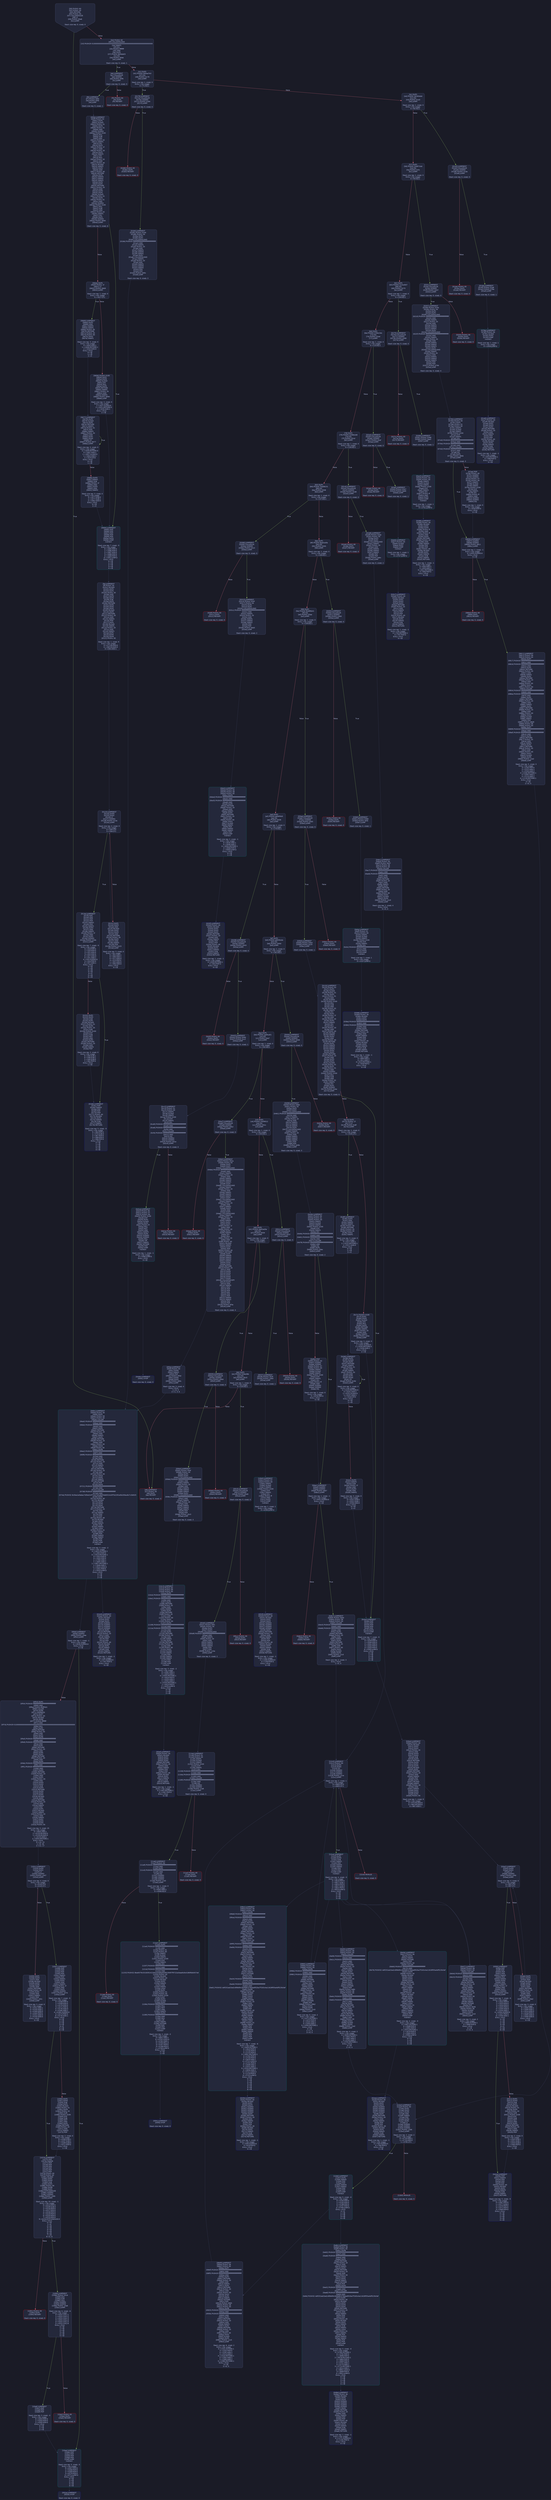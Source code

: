 digraph G {
    node [shape=box, style="filled, rounded", color="#565f89", fontcolor="#c0caf5", fontname="Helvetica", fillcolor="#24283b"];
    edge [color="#414868", fontcolor="#c0caf5", fontname="Helvetica"];
    bgcolor="#1a1b26";
    0 [ label = "[00] PUSH1 60
[02] PUSH1 40
[04] MSTORE
[05] PUSH1 04
[07] CALLDATASIZE
[08] LT
[09] PUSH2 00e6
[0c] JUMPI

Stack size req: 0, sizeΔ: 0
" shape = invhouse]
    1 [ label = "[0d] PUSH1 00
[0f] CALLDATALOAD
[10] PUSH29 0100000000000000000000000000000000000000000000000000000000
[2e] SWAP1
[2f] DIV
[30] PUSH4 ffffffff
[35] AND
[36] DUP1
[37] PUSH4 06fdde03
[3c] EQ
[3d] PUSH2 00eb
[40] JUMPI

Stack size req: 0, sizeΔ: 1
"]
    2 [ label = "[41] DUP1
[42] PUSH4 095ea7b3
[47] EQ
[48] PUSH2 0179
[4b] JUMPI

Stack size req: 1, sizeΔ: 0
Entry->Op usage:
	0->71:EQ:1
"]
    3 [ label = "[4c] DUP1
[4d] PUSH4 18160ddd
[52] EQ
[53] PUSH2 01d3
[56] JUMPI

Stack size req: 1, sizeΔ: 0
Entry->Op usage:
	0->82:EQ:1
"]
    4 [ label = "[57] DUP1
[58] PUSH4 23b872dd
[5d] EQ
[5e] PUSH2 01fc
[61] JUMPI

Stack size req: 1, sizeΔ: 0
Entry->Op usage:
	0->93:EQ:1
"]
    5 [ label = "[62] DUP1
[63] PUSH4 313ce567
[68] EQ
[69] PUSH2 0275
[6c] JUMPI

Stack size req: 1, sizeΔ: 0
Entry->Op usage:
	0->104:EQ:1
"]
    6 [ label = "[6d] DUP1
[6e] PUSH4 378dc3dc
[73] EQ
[74] PUSH2 02a4
[77] JUMPI

Stack size req: 1, sizeΔ: 0
Entry->Op usage:
	0->115:EQ:1
"]
    7 [ label = "[78] DUP1
[79] PUSH4 42966c68
[7e] EQ
[7f] PUSH2 02cd
[82] JUMPI

Stack size req: 1, sizeΔ: 0
Entry->Op usage:
	0->126:EQ:1
"]
    8 [ label = "[83] DUP1
[84] PUSH4 70a08231
[89] EQ
[8a] PUSH2 0308
[8d] JUMPI

Stack size req: 1, sizeΔ: 0
Entry->Op usage:
	0->137:EQ:1
"]
    9 [ label = "[8e] DUP1
[8f] PUSH4 8da5cb5b
[94] EQ
[95] PUSH2 0355
[98] JUMPI

Stack size req: 1, sizeΔ: 0
Entry->Op usage:
	0->148:EQ:1
"]
    10 [ label = "[99] DUP1
[9a] PUSH4 95d89b41
[9f] EQ
[a0] PUSH2 03aa
[a3] JUMPI

Stack size req: 1, sizeΔ: 0
Entry->Op usage:
	0->159:EQ:1
"]
    11 [ label = "[a4] DUP1
[a5] PUSH4 a69df4b5
[aa] EQ
[ab] PUSH2 0438
[ae] JUMPI

Stack size req: 1, sizeΔ: 0
Entry->Op usage:
	0->170:EQ:1
"]
    12 [ label = "[af] DUP1
[b0] PUSH4 a9059cbb
[b5] EQ
[b6] PUSH2 044d
[b9] JUMPI

Stack size req: 1, sizeΔ: 0
Entry->Op usage:
	0->181:EQ:1
"]
    13 [ label = "[ba] DUP1
[bb] PUSH4 cae9ca51
[c0] EQ
[c1] PUSH2 04a7
[c4] JUMPI

Stack size req: 1, sizeΔ: 0
Entry->Op usage:
	0->192:EQ:1
"]
    14 [ label = "[c5] DUP1
[c6] PUSH4 cf309012
[cb] EQ
[cc] PUSH2 052c
[cf] JUMPI

Stack size req: 1, sizeΔ: 0
Entry->Op usage:
	0->203:EQ:1
"]
    15 [ label = "[d0] DUP1
[d1] PUSH4 dd62ed3e
[d6] EQ
[d7] PUSH2 0559
[da] JUMPI

Stack size req: 1, sizeΔ: 0
Entry->Op usage:
	0->214:EQ:1
"]
    16 [ label = "[db] DUP1
[dc] PUSH4 f2fde38b
[e1] EQ
[e2] PUSH2 05c5
[e5] JUMPI

Stack size req: 1, sizeΔ: 0
Entry->Op usage:
	0->225:EQ:1
"]
    17 [ label = "[e6] JUMPDEST
[e7] PUSH1 00
[e9] DUP1
[ea] REVERT

Stack size req: 0, sizeΔ: 0
" color = "red"]
    18 [ label = "[eb] JUMPDEST
[ec] CALLVALUE
[ed] ISZERO
[ee] PUSH2 00f6
[f1] JUMPI

Stack size req: 0, sizeΔ: 0
"]
    19 [ label = "[f2] PUSH1 00
[f4] DUP1
[f5] REVERT

Stack size req: 0, sizeΔ: 0
" color = "red"]
    20 [ label = "[f6] JUMPDEST
[f7] PUSH2 00fe
[fa] PUSH2 05fe
[fd] JUMP

Stack size req: 0, sizeΔ: 1
"]
    21 [ label = "[fe] JUMPDEST
[ff] PUSH1 40
[0101] MLOAD
[0102] DUP1
[0103] DUP1
[0104] PUSH1 20
[0106] ADD
[0107] DUP3
[0108] DUP2
[0109] SUB
[010a] DUP3
[010b] MSTORE
[010c] DUP4
[010d] DUP2
[010e] DUP2
[010f] MLOAD
[0110] DUP2
[0111] MSTORE
[0112] PUSH1 20
[0114] ADD
[0115] SWAP2
[0116] POP
[0117] DUP1
[0118] MLOAD
[0119] SWAP1
[011a] PUSH1 20
[011c] ADD
[011d] SWAP1
[011e] DUP1
[011f] DUP4
[0120] DUP4
[0121] PUSH1 00

Stack size req: 1, sizeΔ: 9
Entry->Op usage:
	0->271:MLOAD:0
	0->280:MLOAD:0
	0->284:ADD:1
"]
    22 [ label = "[0123] JUMPDEST
[0124] DUP4
[0125] DUP2
[0126] LT
[0127] ISZERO
[0128] PUSH2 013e
[012b] JUMPI

Stack size req: 4, sizeΔ: 0
Entry->Op usage:
	0->294:LT:0
	3->294:LT:1
"]
    23 [ label = "[012c] DUP1
[012d] DUP3
[012e] ADD
[012f] MLOAD
[0130] DUP2
[0131] DUP5
[0132] ADD
[0133] MSTORE
[0134] PUSH1 20
[0136] DUP2
[0137] ADD
[0138] SWAP1
[0139] POP
[013a] PUSH2 0123
[013d] JUMP

Stack size req: 3, sizeΔ: 0
Entry->Op usage:
	0->302:ADD:1
	0->306:ADD:1
	0->311:ADD:0
	0->313:POP:0
	1->302:ADD:0
	2->306:ADD:0
Entry->Exit:
	0->😵
"]
    24 [ label = "[013e] JUMPDEST
[013f] POP
[0140] POP
[0141] POP
[0142] POP
[0143] SWAP1
[0144] POP
[0145] SWAP1
[0146] DUP2
[0147] ADD
[0148] SWAP1
[0149] PUSH1 1f
[014b] AND
[014c] DUP1
[014d] ISZERO
[014e] PUSH2 016b
[0151] JUMPI

Stack size req: 7, sizeΔ: -5
Entry->Op usage:
	0->319:POP:0
	1->320:POP:0
	2->321:POP:0
	3->322:POP:0
	4->327:ADD:0
	4->331:AND:1
	4->333:ISZERO:0
	5->324:POP:0
	6->327:ADD:1
Entry->Exit:
	0->😵
	1->😵
	2->😵
	3->😵
	4->0
	5->😵
	6->😵
"]
    25 [ label = "[0152] DUP1
[0153] DUP3
[0154] SUB
[0155] DUP1
[0156] MLOAD
[0157] PUSH1 01
[0159] DUP4
[015a] PUSH1 20
[015c] SUB
[015d] PUSH2 0100
[0160] EXP
[0161] SUB
[0162] NOT
[0163] AND
[0164] DUP2
[0165] MSTORE
[0166] PUSH1 20
[0168] ADD
[0169] SWAP2
[016a] POP

Stack size req: 2, sizeΔ: 0
Entry->Op usage:
	0->340:SUB:1
	0->348:SUB:1
	1->340:SUB:0
	1->362:POP:0
Entry->Exit:
	1->😵
"]
    26 [ label = "[016b] JUMPDEST
[016c] POP
[016d] SWAP3
[016e] POP
[016f] POP
[0170] POP
[0171] PUSH1 40
[0173] MLOAD
[0174] DUP1
[0175] SWAP2
[0176] SUB
[0177] SWAP1
[0178] RETURN

Stack size req: 5, sizeΔ: -5
Entry->Op usage:
	0->364:POP:0
	1->374:SUB:0
	2->367:POP:0
	3->368:POP:0
	4->366:POP:0
Entry->Exit:
	0->😵
	1->😵
	2->😵
	3->😵
	4->😵
" color = "darkblue"]
    27 [ label = "[0179] JUMPDEST
[017a] CALLVALUE
[017b] ISZERO
[017c] PUSH2 0184
[017f] JUMPI

Stack size req: 0, sizeΔ: 0
"]
    28 [ label = "[0180] PUSH1 00
[0182] DUP1
[0183] REVERT

Stack size req: 0, sizeΔ: 0
" color = "red"]
    29 [ label = "[0184] JUMPDEST
[0185] PUSH2 01b9
[0188] PUSH1 04
[018a] DUP1
[018b] DUP1
[018c] CALLDATALOAD
[018d] PUSH20 ffffffffffffffffffffffffffffffffffffffff
[01a2] AND
[01a3] SWAP1
[01a4] PUSH1 20
[01a6] ADD
[01a7] SWAP1
[01a8] SWAP2
[01a9] SWAP1
[01aa] DUP1
[01ab] CALLDATALOAD
[01ac] SWAP1
[01ad] PUSH1 20
[01af] ADD
[01b0] SWAP1
[01b1] SWAP2
[01b2] SWAP1
[01b3] POP
[01b4] POP
[01b5] PUSH2 069c
[01b8] JUMP

Stack size req: 0, sizeΔ: 3
"]
    30 [ label = "[01b9] JUMPDEST
[01ba] PUSH1 40
[01bc] MLOAD
[01bd] DUP1
[01be] DUP3
[01bf] ISZERO
[01c0] ISZERO
[01c1] ISZERO
[01c2] ISZERO
[01c3] DUP2
[01c4] MSTORE
[01c5] PUSH1 20
[01c7] ADD
[01c8] SWAP2
[01c9] POP
[01ca] POP
[01cb] PUSH1 40
[01cd] MLOAD
[01ce] DUP1
[01cf] SWAP2
[01d0] SUB
[01d1] SWAP1
[01d2] RETURN

Stack size req: 1, sizeΔ: -1
Entry->Op usage:
	0->447:ISZERO:0
	0->457:POP:0
Entry->Exit:
	0->😵
" color = "darkblue"]
    31 [ label = "[01d3] JUMPDEST
[01d4] CALLVALUE
[01d5] ISZERO
[01d6] PUSH2 01de
[01d9] JUMPI

Stack size req: 0, sizeΔ: 0
"]
    32 [ label = "[01da] PUSH1 00
[01dc] DUP1
[01dd] REVERT

Stack size req: 0, sizeΔ: 0
" color = "red"]
    33 [ label = "[01de] JUMPDEST
[01df] PUSH2 01e6
[01e2] PUSH2 078e
[01e5] JUMP

Stack size req: 0, sizeΔ: 1
"]
    34 [ label = "[01e6] JUMPDEST
[01e7] PUSH1 40
[01e9] MLOAD
[01ea] DUP1
[01eb] DUP3
[01ec] DUP2
[01ed] MSTORE
[01ee] PUSH1 20
[01f0] ADD
[01f1] SWAP2
[01f2] POP
[01f3] POP
[01f4] PUSH1 40
[01f6] MLOAD
[01f7] DUP1
[01f8] SWAP2
[01f9] SUB
[01fa] SWAP1
[01fb] RETURN

Stack size req: 1, sizeΔ: -1
Entry->Op usage:
	0->493:MSTORE:1
	0->498:POP:0
Entry->Exit:
	0->😵
" color = "darkblue"]
    35 [ label = "[01fc] JUMPDEST
[01fd] CALLVALUE
[01fe] ISZERO
[01ff] PUSH2 0207
[0202] JUMPI

Stack size req: 0, sizeΔ: 0
"]
    36 [ label = "[0203] PUSH1 00
[0205] DUP1
[0206] REVERT

Stack size req: 0, sizeΔ: 0
" color = "red"]
    37 [ label = "[0207] JUMPDEST
[0208] PUSH2 025b
[020b] PUSH1 04
[020d] DUP1
[020e] DUP1
[020f] CALLDATALOAD
[0210] PUSH20 ffffffffffffffffffffffffffffffffffffffff
[0225] AND
[0226] SWAP1
[0227] PUSH1 20
[0229] ADD
[022a] SWAP1
[022b] SWAP2
[022c] SWAP1
[022d] DUP1
[022e] CALLDATALOAD
[022f] PUSH20 ffffffffffffffffffffffffffffffffffffffff
[0244] AND
[0245] SWAP1
[0246] PUSH1 20
[0248] ADD
[0249] SWAP1
[024a] SWAP2
[024b] SWAP1
[024c] DUP1
[024d] CALLDATALOAD
[024e] SWAP1
[024f] PUSH1 20
[0251] ADD
[0252] SWAP1
[0253] SWAP2
[0254] SWAP1
[0255] POP
[0256] POP
[0257] PUSH2 0794
[025a] JUMP

Stack size req: 0, sizeΔ: 4
"]
    38 [ label = "[025b] JUMPDEST
[025c] PUSH1 40
[025e] MLOAD
[025f] DUP1
[0260] DUP3
[0261] ISZERO
[0262] ISZERO
[0263] ISZERO
[0264] ISZERO
[0265] DUP2
[0266] MSTORE
[0267] PUSH1 20
[0269] ADD
[026a] SWAP2
[026b] POP
[026c] POP
[026d] PUSH1 40
[026f] MLOAD
[0270] DUP1
[0271] SWAP2
[0272] SUB
[0273] SWAP1
[0274] RETURN

Stack size req: 1, sizeΔ: -1
Entry->Op usage:
	0->609:ISZERO:0
	0->619:POP:0
Entry->Exit:
	0->😵
" color = "darkblue"]
    39 [ label = "[0275] JUMPDEST
[0276] CALLVALUE
[0277] ISZERO
[0278] PUSH2 0280
[027b] JUMPI

Stack size req: 0, sizeΔ: 0
"]
    40 [ label = "[027c] PUSH1 00
[027e] DUP1
[027f] REVERT

Stack size req: 0, sizeΔ: 0
" color = "red"]
    41 [ label = "[0280] JUMPDEST
[0281] PUSH2 0288
[0284] PUSH2 0aa3
[0287] JUMP

Stack size req: 0, sizeΔ: 1
"]
    42 [ label = "[0288] JUMPDEST
[0289] PUSH1 40
[028b] MLOAD
[028c] DUP1
[028d] DUP3
[028e] PUSH1 ff
[0290] AND
[0291] PUSH1 ff
[0293] AND
[0294] DUP2
[0295] MSTORE
[0296] PUSH1 20
[0298] ADD
[0299] SWAP2
[029a] POP
[029b] POP
[029c] PUSH1 40
[029e] MLOAD
[029f] DUP1
[02a0] SWAP2
[02a1] SUB
[02a2] SWAP1
[02a3] RETURN

Stack size req: 1, sizeΔ: -1
Entry->Op usage:
	0->656:AND:1
	0->659:AND:1
	0->661:MSTORE:1
	0->666:POP:0
Entry->Exit:
	0->😵
" color = "darkblue"]
    43 [ label = "[02a4] JUMPDEST
[02a5] CALLVALUE
[02a6] ISZERO
[02a7] PUSH2 02af
[02aa] JUMPI

Stack size req: 0, sizeΔ: 0
"]
    44 [ label = "[02ab] PUSH1 00
[02ad] DUP1
[02ae] REVERT

Stack size req: 0, sizeΔ: 0
" color = "red"]
    45 [ label = "[02af] JUMPDEST
[02b0] PUSH2 02b7
[02b3] PUSH2 0ab6
[02b6] JUMP

Stack size req: 0, sizeΔ: 1
"]
    46 [ label = "[02b7] JUMPDEST
[02b8] PUSH1 40
[02ba] MLOAD
[02bb] DUP1
[02bc] DUP3
[02bd] DUP2
[02be] MSTORE
[02bf] PUSH1 20
[02c1] ADD
[02c2] SWAP2
[02c3] POP
[02c4] POP
[02c5] PUSH1 40
[02c7] MLOAD
[02c8] DUP1
[02c9] SWAP2
[02ca] SUB
[02cb] SWAP1
[02cc] RETURN

Stack size req: 1, sizeΔ: -1
Entry->Op usage:
	0->702:MSTORE:1
	0->707:POP:0
Entry->Exit:
	0->😵
" color = "darkblue"]
    47 [ label = "[02cd] JUMPDEST
[02ce] CALLVALUE
[02cf] ISZERO
[02d0] PUSH2 02d8
[02d3] JUMPI

Stack size req: 0, sizeΔ: 0
"]
    48 [ label = "[02d4] PUSH1 00
[02d6] DUP1
[02d7] REVERT

Stack size req: 0, sizeΔ: 0
" color = "red"]
    49 [ label = "[02d8] JUMPDEST
[02d9] PUSH2 02ee
[02dc] PUSH1 04
[02de] DUP1
[02df] DUP1
[02e0] CALLDATALOAD
[02e1] SWAP1
[02e2] PUSH1 20
[02e4] ADD
[02e5] SWAP1
[02e6] SWAP2
[02e7] SWAP1
[02e8] POP
[02e9] POP
[02ea] PUSH2 0abc
[02ed] JUMP

Stack size req: 0, sizeΔ: 2
"]
    50 [ label = "[02ee] JUMPDEST
[02ef] PUSH1 40
[02f1] MLOAD
[02f2] DUP1
[02f3] DUP3
[02f4] ISZERO
[02f5] ISZERO
[02f6] ISZERO
[02f7] ISZERO
[02f8] DUP2
[02f9] MSTORE
[02fa] PUSH1 20
[02fc] ADD
[02fd] SWAP2
[02fe] POP
[02ff] POP
[0300] PUSH1 40
[0302] MLOAD
[0303] DUP1
[0304] SWAP2
[0305] SUB
[0306] SWAP1
[0307] RETURN

Stack size req: 1, sizeΔ: -1
Entry->Op usage:
	0->756:ISZERO:0
	0->766:POP:0
Entry->Exit:
	0->😵
" color = "darkblue"]
    51 [ label = "[0308] JUMPDEST
[0309] CALLVALUE
[030a] ISZERO
[030b] PUSH2 0313
[030e] JUMPI

Stack size req: 0, sizeΔ: 0
"]
    52 [ label = "[030f] PUSH1 00
[0311] DUP1
[0312] REVERT

Stack size req: 0, sizeΔ: 0
" color = "red"]
    53 [ label = "[0313] JUMPDEST
[0314] PUSH2 033f
[0317] PUSH1 04
[0319] DUP1
[031a] DUP1
[031b] CALLDATALOAD
[031c] PUSH20 ffffffffffffffffffffffffffffffffffffffff
[0331] AND
[0332] SWAP1
[0333] PUSH1 20
[0335] ADD
[0336] SWAP1
[0337] SWAP2
[0338] SWAP1
[0339] POP
[033a] POP
[033b] PUSH2 0bb5
[033e] JUMP

Stack size req: 0, sizeΔ: 2
"]
    54 [ label = "[033f] JUMPDEST
[0340] PUSH1 40
[0342] MLOAD
[0343] DUP1
[0344] DUP3
[0345] DUP2
[0346] MSTORE
[0347] PUSH1 20
[0349] ADD
[034a] SWAP2
[034b] POP
[034c] POP
[034d] PUSH1 40
[034f] MLOAD
[0350] DUP1
[0351] SWAP2
[0352] SUB
[0353] SWAP1
[0354] RETURN

Stack size req: 1, sizeΔ: -1
Entry->Op usage:
	0->838:MSTORE:1
	0->843:POP:0
Entry->Exit:
	0->😵
" color = "darkblue"]
    55 [ label = "[0355] JUMPDEST
[0356] CALLVALUE
[0357] ISZERO
[0358] PUSH2 0360
[035b] JUMPI

Stack size req: 0, sizeΔ: 0
"]
    56 [ label = "[035c] PUSH1 00
[035e] DUP1
[035f] REVERT

Stack size req: 0, sizeΔ: 0
" color = "red"]
    57 [ label = "[0360] JUMPDEST
[0361] PUSH2 0368
[0364] PUSH2 0bfe
[0367] JUMP

Stack size req: 0, sizeΔ: 1
"]
    58 [ label = "[0368] JUMPDEST
[0369] PUSH1 40
[036b] MLOAD
[036c] DUP1
[036d] DUP3
[036e] PUSH20 ffffffffffffffffffffffffffffffffffffffff
[0383] AND
[0384] PUSH20 ffffffffffffffffffffffffffffffffffffffff
[0399] AND
[039a] DUP2
[039b] MSTORE
[039c] PUSH1 20
[039e] ADD
[039f] SWAP2
[03a0] POP
[03a1] POP
[03a2] PUSH1 40
[03a4] MLOAD
[03a5] DUP1
[03a6] SWAP2
[03a7] SUB
[03a8] SWAP1
[03a9] RETURN

Stack size req: 1, sizeΔ: -1
Entry->Op usage:
	0->899:AND:1
	0->921:AND:1
	0->923:MSTORE:1
	0->928:POP:0
Entry->Exit:
	0->😵
" color = "darkblue"]
    59 [ label = "[03aa] JUMPDEST
[03ab] CALLVALUE
[03ac] ISZERO
[03ad] PUSH2 03b5
[03b0] JUMPI

Stack size req: 0, sizeΔ: 0
"]
    60 [ label = "[03b1] PUSH1 00
[03b3] DUP1
[03b4] REVERT

Stack size req: 0, sizeΔ: 0
" color = "red"]
    61 [ label = "[03b5] JUMPDEST
[03b6] PUSH2 03bd
[03b9] PUSH2 0c24
[03bc] JUMP

Stack size req: 0, sizeΔ: 1
"]
    62 [ label = "[03bd] JUMPDEST
[03be] PUSH1 40
[03c0] MLOAD
[03c1] DUP1
[03c2] DUP1
[03c3] PUSH1 20
[03c5] ADD
[03c6] DUP3
[03c7] DUP2
[03c8] SUB
[03c9] DUP3
[03ca] MSTORE
[03cb] DUP4
[03cc] DUP2
[03cd] DUP2
[03ce] MLOAD
[03cf] DUP2
[03d0] MSTORE
[03d1] PUSH1 20
[03d3] ADD
[03d4] SWAP2
[03d5] POP
[03d6] DUP1
[03d7] MLOAD
[03d8] SWAP1
[03d9] PUSH1 20
[03db] ADD
[03dc] SWAP1
[03dd] DUP1
[03de] DUP4
[03df] DUP4
[03e0] PUSH1 00

Stack size req: 1, sizeΔ: 9
Entry->Op usage:
	0->974:MLOAD:0
	0->983:MLOAD:0
	0->987:ADD:1
"]
    63 [ label = "[03e2] JUMPDEST
[03e3] DUP4
[03e4] DUP2
[03e5] LT
[03e6] ISZERO
[03e7] PUSH2 03fd
[03ea] JUMPI

Stack size req: 4, sizeΔ: 0
Entry->Op usage:
	0->997:LT:0
	3->997:LT:1
"]
    64 [ label = "[03eb] DUP1
[03ec] DUP3
[03ed] ADD
[03ee] MLOAD
[03ef] DUP2
[03f0] DUP5
[03f1] ADD
[03f2] MSTORE
[03f3] PUSH1 20
[03f5] DUP2
[03f6] ADD
[03f7] SWAP1
[03f8] POP
[03f9] PUSH2 03e2
[03fc] JUMP

Stack size req: 3, sizeΔ: 0
Entry->Op usage:
	0->1005:ADD:1
	0->1009:ADD:1
	0->1014:ADD:0
	0->1016:POP:0
	1->1005:ADD:0
	2->1009:ADD:0
Entry->Exit:
	0->😵
"]
    65 [ label = "[03fd] JUMPDEST
[03fe] POP
[03ff] POP
[0400] POP
[0401] POP
[0402] SWAP1
[0403] POP
[0404] SWAP1
[0405] DUP2
[0406] ADD
[0407] SWAP1
[0408] PUSH1 1f
[040a] AND
[040b] DUP1
[040c] ISZERO
[040d] PUSH2 042a
[0410] JUMPI

Stack size req: 7, sizeΔ: -5
Entry->Op usage:
	0->1022:POP:0
	1->1023:POP:0
	2->1024:POP:0
	3->1025:POP:0
	4->1030:ADD:0
	4->1034:AND:1
	4->1036:ISZERO:0
	5->1027:POP:0
	6->1030:ADD:1
Entry->Exit:
	0->😵
	1->😵
	2->😵
	3->😵
	4->0
	5->😵
	6->😵
"]
    66 [ label = "[0411] DUP1
[0412] DUP3
[0413] SUB
[0414] DUP1
[0415] MLOAD
[0416] PUSH1 01
[0418] DUP4
[0419] PUSH1 20
[041b] SUB
[041c] PUSH2 0100
[041f] EXP
[0420] SUB
[0421] NOT
[0422] AND
[0423] DUP2
[0424] MSTORE
[0425] PUSH1 20
[0427] ADD
[0428] SWAP2
[0429] POP

Stack size req: 2, sizeΔ: 0
Entry->Op usage:
	0->1043:SUB:1
	0->1051:SUB:1
	1->1043:SUB:0
	1->1065:POP:0
Entry->Exit:
	1->😵
"]
    67 [ label = "[042a] JUMPDEST
[042b] POP
[042c] SWAP3
[042d] POP
[042e] POP
[042f] POP
[0430] PUSH1 40
[0432] MLOAD
[0433] DUP1
[0434] SWAP2
[0435] SUB
[0436] SWAP1
[0437] RETURN

Stack size req: 5, sizeΔ: -5
Entry->Op usage:
	0->1067:POP:0
	1->1077:SUB:0
	2->1070:POP:0
	3->1071:POP:0
	4->1069:POP:0
Entry->Exit:
	0->😵
	1->😵
	2->😵
	3->😵
	4->😵
" color = "darkblue"]
    68 [ label = "[0438] JUMPDEST
[0439] CALLVALUE
[043a] ISZERO
[043b] PUSH2 0443
[043e] JUMPI

Stack size req: 0, sizeΔ: 0
"]
    69 [ label = "[043f] PUSH1 00
[0441] DUP1
[0442] REVERT

Stack size req: 0, sizeΔ: 0
" color = "red"]
    70 [ label = "[0443] JUMPDEST
[0444] PUSH2 044b
[0447] PUSH2 0cc2
[044a] JUMP

Stack size req: 0, sizeΔ: 1
"]
    71 [ label = "[044b] JUMPDEST
[044c] STOP

Stack size req: 0, sizeΔ: 0
" color = "darkblue"]
    72 [ label = "[044d] JUMPDEST
[044e] CALLVALUE
[044f] ISZERO
[0450] PUSH2 0458
[0453] JUMPI

Stack size req: 0, sizeΔ: 0
"]
    73 [ label = "[0454] PUSH1 00
[0456] DUP1
[0457] REVERT

Stack size req: 0, sizeΔ: 0
" color = "red"]
    74 [ label = "[0458] JUMPDEST
[0459] PUSH2 048d
[045c] PUSH1 04
[045e] DUP1
[045f] DUP1
[0460] CALLDATALOAD
[0461] PUSH20 ffffffffffffffffffffffffffffffffffffffff
[0476] AND
[0477] SWAP1
[0478] PUSH1 20
[047a] ADD
[047b] SWAP1
[047c] SWAP2
[047d] SWAP1
[047e] DUP1
[047f] CALLDATALOAD
[0480] SWAP1
[0481] PUSH1 20
[0483] ADD
[0484] SWAP1
[0485] SWAP2
[0486] SWAP1
[0487] POP
[0488] POP
[0489] PUSH2 0d3b
[048c] JUMP

Stack size req: 0, sizeΔ: 3
"]
    75 [ label = "[048d] JUMPDEST
[048e] PUSH1 40
[0490] MLOAD
[0491] DUP1
[0492] DUP3
[0493] ISZERO
[0494] ISZERO
[0495] ISZERO
[0496] ISZERO
[0497] DUP2
[0498] MSTORE
[0499] PUSH1 20
[049b] ADD
[049c] SWAP2
[049d] POP
[049e] POP
[049f] PUSH1 40
[04a1] MLOAD
[04a2] DUP1
[04a3] SWAP2
[04a4] SUB
[04a5] SWAP1
[04a6] RETURN

Stack size req: 1, sizeΔ: -1
Entry->Op usage:
	0->1171:ISZERO:0
	0->1181:POP:0
Entry->Exit:
	0->😵
" color = "darkblue"]
    76 [ label = "[04a7] JUMPDEST
[04a8] CALLVALUE
[04a9] ISZERO
[04aa] PUSH2 04b2
[04ad] JUMPI

Stack size req: 0, sizeΔ: 0
"]
    77 [ label = "[04ae] PUSH1 00
[04b0] DUP1
[04b1] REVERT

Stack size req: 0, sizeΔ: 0
" color = "red"]
    78 [ label = "[04b2] JUMPDEST
[04b3] PUSH2 052a
[04b6] PUSH1 04
[04b8] DUP1
[04b9] DUP1
[04ba] CALLDATALOAD
[04bb] PUSH20 ffffffffffffffffffffffffffffffffffffffff
[04d0] AND
[04d1] SWAP1
[04d2] PUSH1 20
[04d4] ADD
[04d5] SWAP1
[04d6] SWAP2
[04d7] SWAP1
[04d8] DUP1
[04d9] CALLDATALOAD
[04da] SWAP1
[04db] PUSH1 20
[04dd] ADD
[04de] SWAP1
[04df] SWAP2
[04e0] SWAP1
[04e1] DUP1
[04e2] CALLDATALOAD
[04e3] SWAP1
[04e4] PUSH1 20
[04e6] ADD
[04e7] SWAP1
[04e8] DUP3
[04e9] ADD
[04ea] DUP1
[04eb] CALLDATALOAD
[04ec] SWAP1
[04ed] PUSH1 20
[04ef] ADD
[04f0] SWAP1
[04f1] DUP1
[04f2] DUP1
[04f3] PUSH1 1f
[04f5] ADD
[04f6] PUSH1 20
[04f8] DUP1
[04f9] SWAP2
[04fa] DIV
[04fb] MUL
[04fc] PUSH1 20
[04fe] ADD
[04ff] PUSH1 40
[0501] MLOAD
[0502] SWAP1
[0503] DUP2
[0504] ADD
[0505] PUSH1 40
[0507] MSTORE
[0508] DUP1
[0509] SWAP4
[050a] SWAP3
[050b] SWAP2
[050c] SWAP1
[050d] DUP2
[050e] DUP2
[050f] MSTORE
[0510] PUSH1 20
[0512] ADD
[0513] DUP4
[0514] DUP4
[0515] DUP1
[0516] DUP3
[0517] DUP5
[0518] CALLDATACOPY
[0519] DUP3
[051a] ADD
[051b] SWAP2
[051c] POP
[051d] POP
[051e] POP
[051f] POP
[0520] POP
[0521] POP
[0522] SWAP2
[0523] SWAP1
[0524] POP
[0525] POP
[0526] PUSH2 0f3e
[0529] JUMP

Stack size req: 0, sizeΔ: 4
"]
    79 [ label = "[052a] JUMPDEST
[052b] STOP

Stack size req: 0, sizeΔ: 0
" color = "darkblue"]
    80 [ label = "[052c] JUMPDEST
[052d] CALLVALUE
[052e] ISZERO
[052f] PUSH2 0537
[0532] JUMPI

Stack size req: 0, sizeΔ: 0
"]
    81 [ label = "[0533] PUSH1 00
[0535] DUP1
[0536] REVERT

Stack size req: 0, sizeΔ: 0
" color = "red"]
    82 [ label = "[0537] JUMPDEST
[0538] PUSH2 053f
[053b] PUSH2 10b0
[053e] JUMP

Stack size req: 0, sizeΔ: 1
"]
    83 [ label = "[053f] JUMPDEST
[0540] PUSH1 40
[0542] MLOAD
[0543] DUP1
[0544] DUP3
[0545] ISZERO
[0546] ISZERO
[0547] ISZERO
[0548] ISZERO
[0549] DUP2
[054a] MSTORE
[054b] PUSH1 20
[054d] ADD
[054e] SWAP2
[054f] POP
[0550] POP
[0551] PUSH1 40
[0553] MLOAD
[0554] DUP1
[0555] SWAP2
[0556] SUB
[0557] SWAP1
[0558] RETURN

Stack size req: 1, sizeΔ: -1
Entry->Op usage:
	0->1349:ISZERO:0
	0->1359:POP:0
Entry->Exit:
	0->😵
" color = "darkblue"]
    84 [ label = "[0559] JUMPDEST
[055a] CALLVALUE
[055b] ISZERO
[055c] PUSH2 0564
[055f] JUMPI

Stack size req: 0, sizeΔ: 0
"]
    85 [ label = "[0560] PUSH1 00
[0562] DUP1
[0563] REVERT

Stack size req: 0, sizeΔ: 0
" color = "red"]
    86 [ label = "[0564] JUMPDEST
[0565] PUSH2 05af
[0568] PUSH1 04
[056a] DUP1
[056b] DUP1
[056c] CALLDATALOAD
[056d] PUSH20 ffffffffffffffffffffffffffffffffffffffff
[0582] AND
[0583] SWAP1
[0584] PUSH1 20
[0586] ADD
[0587] SWAP1
[0588] SWAP2
[0589] SWAP1
[058a] DUP1
[058b] CALLDATALOAD
[058c] PUSH20 ffffffffffffffffffffffffffffffffffffffff
[05a1] AND
[05a2] SWAP1
[05a3] PUSH1 20
[05a5] ADD
[05a6] SWAP1
[05a7] SWAP2
[05a8] SWAP1
[05a9] POP
[05aa] POP
[05ab] PUSH2 10c3
[05ae] JUMP

Stack size req: 0, sizeΔ: 3
"]
    87 [ label = "[05af] JUMPDEST
[05b0] PUSH1 40
[05b2] MLOAD
[05b3] DUP1
[05b4] DUP3
[05b5] DUP2
[05b6] MSTORE
[05b7] PUSH1 20
[05b9] ADD
[05ba] SWAP2
[05bb] POP
[05bc] POP
[05bd] PUSH1 40
[05bf] MLOAD
[05c0] DUP1
[05c1] SWAP2
[05c2] SUB
[05c3] SWAP1
[05c4] RETURN

Stack size req: 1, sizeΔ: -1
Entry->Op usage:
	0->1462:MSTORE:1
	0->1467:POP:0
Entry->Exit:
	0->😵
" color = "darkblue"]
    88 [ label = "[05c5] JUMPDEST
[05c6] CALLVALUE
[05c7] ISZERO
[05c8] PUSH2 05d0
[05cb] JUMPI

Stack size req: 0, sizeΔ: 0
"]
    89 [ label = "[05cc] PUSH1 00
[05ce] DUP1
[05cf] REVERT

Stack size req: 0, sizeΔ: 0
" color = "red"]
    90 [ label = "[05d0] JUMPDEST
[05d1] PUSH2 05fc
[05d4] PUSH1 04
[05d6] DUP1
[05d7] DUP1
[05d8] CALLDATALOAD
[05d9] PUSH20 ffffffffffffffffffffffffffffffffffffffff
[05ee] AND
[05ef] SWAP1
[05f0] PUSH1 20
[05f2] ADD
[05f3] SWAP1
[05f4] SWAP2
[05f5] SWAP1
[05f6] POP
[05f7] POP
[05f8] PUSH2 114a
[05fb] JUMP

Stack size req: 0, sizeΔ: 2
"]
    91 [ label = "[05fc] JUMPDEST
[05fd] STOP

Stack size req: 0, sizeΔ: 0
" color = "darkblue"]
    92 [ label = "[05fe] JUMPDEST
[05ff] PUSH1 02
[0601] DUP1
[0602] SLOAD
[0603] PUSH1 01
[0605] DUP2
[0606] PUSH1 01
[0608] AND
[0609] ISZERO
[060a] PUSH2 0100
[060d] MUL
[060e] SUB
[060f] AND
[0610] PUSH1 02
[0612] SWAP1
[0613] DIV
[0614] DUP1
[0615] PUSH1 1f
[0617] ADD
[0618] PUSH1 20
[061a] DUP1
[061b] SWAP2
[061c] DIV
[061d] MUL
[061e] PUSH1 20
[0620] ADD
[0621] PUSH1 40
[0623] MLOAD
[0624] SWAP1
[0625] DUP2
[0626] ADD
[0627] PUSH1 40
[0629] MSTORE
[062a] DUP1
[062b] SWAP3
[062c] SWAP2
[062d] SWAP1
[062e] DUP2
[062f] DUP2
[0630] MSTORE
[0631] PUSH1 20
[0633] ADD
[0634] DUP3
[0635] DUP1
[0636] SLOAD
[0637] PUSH1 01
[0639] DUP2
[063a] PUSH1 01
[063c] AND
[063d] ISZERO
[063e] PUSH2 0100
[0641] MUL
[0642] SUB
[0643] AND
[0644] PUSH1 02
[0646] SWAP1
[0647] DIV
[0648] DUP1
[0649] ISZERO
[064a] PUSH2 0694
[064d] JUMPI

Stack size req: 0, sizeΔ: 6
"]
    93 [ label = "[064e] DUP1
[064f] PUSH1 1f
[0651] LT
[0652] PUSH2 0669
[0655] JUMPI

Stack size req: 1, sizeΔ: 0
Entry->Op usage:
	0->1617:LT:1
"]
    94 [ label = "[0656] PUSH2 0100
[0659] DUP1
[065a] DUP4
[065b] SLOAD
[065c] DIV
[065d] MUL
[065e] DUP4
[065f] MSTORE
[0660] SWAP2
[0661] PUSH1 20
[0663] ADD
[0664] SWAP2
[0665] PUSH2 0694
[0668] JUMP

Stack size req: 3, sizeΔ: 0
Entry->Op usage:
	1->1627:SLOAD:0
	2->1631:MSTORE:0
	2->1635:ADD:1
Entry->Exit:
	2->😵
"]
    95 [ label = "[0669] JUMPDEST
[066a] DUP3
[066b] ADD
[066c] SWAP2
[066d] SWAP1
[066e] PUSH1 00
[0670] MSTORE
[0671] PUSH1 20
[0673] PUSH1 00
[0675] SHA3
[0676] SWAP1

Stack size req: 3, sizeΔ: 0
Entry->Op usage:
	0->1643:ADD:1
	1->1648:MSTORE:1
	2->1643:ADD:0
Entry->Exit:
	0->😵
	1->😵
	2->0
"]
    96 [ label = "[0677] JUMPDEST
[0678] DUP2
[0679] SLOAD
[067a] DUP2
[067b] MSTORE
[067c] SWAP1
[067d] PUSH1 01
[067f] ADD
[0680] SWAP1
[0681] PUSH1 20
[0683] ADD
[0684] DUP1
[0685] DUP4
[0686] GT
[0687] PUSH2 0677
[068a] JUMPI

Stack size req: 3, sizeΔ: 0
Entry->Op usage:
	0->1659:MSTORE:0
	0->1667:ADD:1
	1->1657:SLOAD:0
	1->1663:ADD:1
	2->1670:GT:0
Entry->Exit:
	0->😵
	1->😵
"]
    97 [ label = "[068b] DUP3
[068c] SWAP1
[068d] SUB
[068e] PUSH1 1f
[0690] AND
[0691] DUP3
[0692] ADD
[0693] SWAP2

Stack size req: 3, sizeΔ: 0
Entry->Op usage:
	0->1677:SUB:0
	2->1677:SUB:1
	2->1682:ADD:0
Entry->Exit:
	0->😵
	2->0
"]
    98 [ label = "[0694] JUMPDEST
[0695] POP
[0696] POP
[0697] POP
[0698] POP
[0699] POP
[069a] DUP2
[069b] JUMP
Indirect!

Stack size req: 7, sizeΔ: -5
Entry->Op usage:
	0->1685:POP:0
	1->1686:POP:0
	2->1687:POP:0
	3->1688:POP:0
	4->1689:POP:0
	6->1691:JUMP:0
Entry->Exit:
	0->😵
	1->😵
	2->😵
	3->😵
	4->😵
" color = "teal"]
    99 [ label = "[069c] JUMPDEST
[069d] PUSH1 00
[069f] DUP2
[06a0] PUSH1 09
[06a2] PUSH1 00
[06a4] CALLER
[06a5] PUSH20 ffffffffffffffffffffffffffffffffffffffff
[06ba] AND
[06bb] PUSH20 ffffffffffffffffffffffffffffffffffffffff
[06d0] AND
[06d1] DUP2
[06d2] MSTORE
[06d3] PUSH1 20
[06d5] ADD
[06d6] SWAP1
[06d7] DUP2
[06d8] MSTORE
[06d9] PUSH1 20
[06db] ADD
[06dc] PUSH1 00
[06de] SHA3
[06df] PUSH1 00
[06e1] DUP6
[06e2] PUSH20 ffffffffffffffffffffffffffffffffffffffff
[06f7] AND
[06f8] PUSH20 ffffffffffffffffffffffffffffffffffffffff
[070d] AND
[070e] DUP2
[070f] MSTORE
[0710] PUSH1 20
[0712] ADD
[0713] SWAP1
[0714] DUP2
[0715] MSTORE
[0716] PUSH1 20
[0718] ADD
[0719] PUSH1 00
[071b] SHA3
[071c] DUP2
[071d] SWAP1
[071e] SSTORE
[071f] POP
[0720] DUP3
[0721] PUSH20 ffffffffffffffffffffffffffffffffffffffff
[0736] AND
[0737] CALLER
[0738] PUSH20 ffffffffffffffffffffffffffffffffffffffff
[074d] AND
[074e] PUSH32 8c5be1e5ebec7d5bd14f71427d1e84f3dd0314c0f7b2291e5b200ac8c7c3b925
[076f] DUP5
[0770] PUSH1 40
[0772] MLOAD
[0773] DUP1
[0774] DUP3
[0775] DUP2
[0776] MSTORE
[0777] PUSH1 20
[0779] ADD
[077a] SWAP2
[077b] POP
[077c] POP
[077d] PUSH1 40
[077f] MLOAD
[0780] DUP1
[0781] SWAP2
[0782] SUB
[0783] SWAP1
[0784] LOG3
[0785] PUSH1 01
[0787] SWAP1
[0788] POP
[0789] SWAP3
[078a] SWAP2
[078b] POP
[078c] POP
[078d] JUMP
Indirect!

Stack size req: 3, sizeΔ: -2
Entry->Op usage:
	0->1822:SSTORE:1
	0->1823:POP:0
	0->1910:MSTORE:1
	0->1915:POP:0
	0->1932:POP:0
	1->1783:AND:1
	1->1805:AND:1
	1->1807:MSTORE:1
	1->1846:AND:1
	1->1924:LOG3:4
	1->1931:POP:0
	2->1933:JUMP:0
Entry->Exit:
	0->😵
	1->😵
	2->😵
" color = "teal"]
    100 [ label = "[078e] JUMPDEST
[078f] PUSH1 06
[0791] SLOAD
[0792] DUP2
[0793] JUMP
Indirect!

Stack size req: 1, sizeΔ: 1
Entry->Op usage:
	0->1939:JUMP:0
" color = "teal"]
    101 [ label = "[0794] JUMPDEST
[0795] PUSH1 00
[0797] DUP1
[0798] PUSH1 01
[079a] PUSH1 00
[079c] SWAP1
[079d] SLOAD
[079e] SWAP1
[079f] PUSH2 0100
[07a2] EXP
[07a3] SWAP1
[07a4] DIV
[07a5] PUSH20 ffffffffffffffffffffffffffffffffffffffff
[07ba] AND
[07bb] PUSH20 ffffffffffffffffffffffffffffffffffffffff
[07d0] AND
[07d1] CALLER
[07d2] PUSH20 ffffffffffffffffffffffffffffffffffffffff
[07e7] AND
[07e8] EQ
[07e9] DUP1
[07ea] PUSH2 0806
[07ed] JUMPI

Stack size req: 0, sizeΔ: 3
"]
    102 [ label = "[07ee] POP
[07ef] PUSH1 00
[07f1] ISZERO
[07f2] ISZERO
[07f3] PUSH1 07
[07f5] PUSH1 00
[07f7] SWAP1
[07f8] SLOAD
[07f9] SWAP1
[07fa] PUSH2 0100
[07fd] EXP
[07fe] SWAP1
[07ff] DIV
[0800] PUSH1 ff
[0802] AND
[0803] ISZERO
[0804] ISZERO
[0805] EQ

Stack size req: 1, sizeΔ: 0
Entry->Op usage:
	0->2030:POP:0
Entry->Exit:
	0->😵
"]
    103 [ label = "[0806] JUMPDEST
[0807] ISZERO
[0808] ISZERO
[0809] PUSH2 0811
[080c] JUMPI

Stack size req: 1, sizeΔ: -1
Entry->Op usage:
	0->2055:ISZERO:0
Entry->Exit:
	0->😵
"]
    104 [ label = "[080d] PUSH1 00
[080f] DUP1
[0810] REVERT

Stack size req: 0, sizeΔ: 0
" color = "red"]
    105 [ label = "[0811] JUMPDEST
[0812] PUSH1 09
[0814] PUSH1 00
[0816] DUP7
[0817] PUSH20 ffffffffffffffffffffffffffffffffffffffff
[082c] AND
[082d] PUSH20 ffffffffffffffffffffffffffffffffffffffff
[0842] AND
[0843] DUP2
[0844] MSTORE
[0845] PUSH1 20
[0847] ADD
[0848] SWAP1
[0849] DUP2
[084a] MSTORE
[084b] PUSH1 20
[084d] ADD
[084e] PUSH1 00
[0850] SHA3
[0851] PUSH1 00
[0853] CALLER
[0854] PUSH20 ffffffffffffffffffffffffffffffffffffffff
[0869] AND
[086a] PUSH20 ffffffffffffffffffffffffffffffffffffffff
[087f] AND
[0880] DUP2
[0881] MSTORE
[0882] PUSH1 20
[0884] ADD
[0885] SWAP1
[0886] DUP2
[0887] MSTORE
[0888] PUSH1 20
[088a] ADD
[088b] PUSH1 00
[088d] SHA3
[088e] SLOAD
[088f] SWAP1
[0890] POP
[0891] PUSH2 08d9
[0894] PUSH1 08
[0896] PUSH1 00
[0898] DUP7
[0899] PUSH20 ffffffffffffffffffffffffffffffffffffffff
[08ae] AND
[08af] PUSH20 ffffffffffffffffffffffffffffffffffffffff
[08c4] AND
[08c5] DUP2
[08c6] MSTORE
[08c7] PUSH1 20
[08c9] ADD
[08ca] SWAP1
[08cb] DUP2
[08cc] MSTORE
[08cd] PUSH1 20
[08cf] ADD
[08d0] PUSH1 00
[08d2] SHA3
[08d3] SLOAD
[08d4] DUP5
[08d5] PUSH2 12a2
[08d8] JUMP

Stack size req: 5, sizeΔ: 3
Entry->Op usage:
	0->2192:POP:0
	3->2222:AND:1
	3->2244:AND:1
	3->2246:MSTORE:1
	4->2092:AND:1
	4->2114:AND:1
	4->2116:MSTORE:1
Entry->Exit:
	0->😵
	2->0, 5
"]
    106 [ label = "[08d9] JUMPDEST
[08da] PUSH1 08
[08dc] PUSH1 00
[08de] DUP7
[08df] PUSH20 ffffffffffffffffffffffffffffffffffffffff
[08f4] AND
[08f5] PUSH20 ffffffffffffffffffffffffffffffffffffffff
[090a] AND
[090b] DUP2
[090c] MSTORE
[090d] PUSH1 20
[090f] ADD
[0910] SWAP1
[0911] DUP2
[0912] MSTORE
[0913] PUSH1 20
[0915] ADD
[0916] PUSH1 00
[0918] SHA3
[0919] DUP2
[091a] SWAP1
[091b] SSTORE
[091c] POP
[091d] PUSH2 0965
[0920] PUSH1 08
[0922] PUSH1 00
[0924] DUP8
[0925] PUSH20 ffffffffffffffffffffffffffffffffffffffff
[093a] AND
[093b] PUSH20 ffffffffffffffffffffffffffffffffffffffff
[0950] AND
[0951] DUP2
[0952] MSTORE
[0953] PUSH1 20
[0955] ADD
[0956] SWAP1
[0957] DUP2
[0958] MSTORE
[0959] PUSH1 20
[095b] ADD
[095c] PUSH1 00
[095e] SHA3
[095f] SLOAD
[0960] DUP5
[0961] PUSH2 12c0
[0964] JUMP

Stack size req: 6, sizeΔ: 2
Entry->Op usage:
	0->2331:SSTORE:1
	0->2332:POP:0
	4->2292:AND:1
	4->2314:AND:1
	4->2316:MSTORE:1
	5->2362:AND:1
	5->2384:AND:1
	5->2386:MSTORE:1
Entry->Exit:
	0->😵
	3->0, 5
"]
    107 [ label = "[0965] JUMPDEST
[0966] PUSH1 08
[0968] PUSH1 00
[096a] DUP8
[096b] PUSH20 ffffffffffffffffffffffffffffffffffffffff
[0980] AND
[0981] PUSH20 ffffffffffffffffffffffffffffffffffffffff
[0996] AND
[0997] DUP2
[0998] MSTORE
[0999] PUSH1 20
[099b] ADD
[099c] SWAP1
[099d] DUP2
[099e] MSTORE
[099f] PUSH1 20
[09a1] ADD
[09a2] PUSH1 00
[09a4] SHA3
[09a5] DUP2
[09a6] SWAP1
[09a7] SSTORE
[09a8] POP
[09a9] PUSH2 09b2
[09ac] DUP2
[09ad] DUP5
[09ae] PUSH2 12c0
[09b1] JUMP

Stack size req: 6, sizeΔ: 2
Entry->Op usage:
	0->2471:SSTORE:1
	0->2472:POP:0
	5->2432:AND:1
	5->2454:AND:1
	5->2456:MSTORE:1
Entry->Exit:
	0->😵
	1->1, 3
	3->0, 5
"]
    108 [ label = "[09b2] JUMPDEST
[09b3] PUSH1 09
[09b5] PUSH1 00
[09b7] DUP8
[09b8] PUSH20 ffffffffffffffffffffffffffffffffffffffff
[09cd] AND
[09ce] PUSH20 ffffffffffffffffffffffffffffffffffffffff
[09e3] AND
[09e4] DUP2
[09e5] MSTORE
[09e6] PUSH1 20
[09e8] ADD
[09e9] SWAP1
[09ea] DUP2
[09eb] MSTORE
[09ec] PUSH1 20
[09ee] ADD
[09ef] PUSH1 00
[09f1] SHA3
[09f2] PUSH1 00
[09f4] CALLER
[09f5] PUSH20 ffffffffffffffffffffffffffffffffffffffff
[0a0a] AND
[0a0b] PUSH20 ffffffffffffffffffffffffffffffffffffffff
[0a20] AND
[0a21] DUP2
[0a22] MSTORE
[0a23] PUSH1 20
[0a25] ADD
[0a26] SWAP1
[0a27] DUP2
[0a28] MSTORE
[0a29] PUSH1 20
[0a2b] ADD
[0a2c] PUSH1 00
[0a2e] SHA3
[0a2f] DUP2
[0a30] SWAP1
[0a31] SSTORE
[0a32] POP
[0a33] DUP4
[0a34] PUSH20 ffffffffffffffffffffffffffffffffffffffff
[0a49] AND
[0a4a] DUP6
[0a4b] PUSH20 ffffffffffffffffffffffffffffffffffffffff
[0a60] AND
[0a61] PUSH32 ddf252ad1be2c89b69c2b068fc378daa952ba7f163c4a11628f55a4df523b3ef
[0a82] DUP6
[0a83] PUSH1 40
[0a85] MLOAD
[0a86] DUP1
[0a87] DUP3
[0a88] DUP2
[0a89] MSTORE
[0a8a] PUSH1 20
[0a8c] ADD
[0a8d] SWAP2
[0a8e] POP
[0a8f] POP
[0a90] PUSH1 40
[0a92] MLOAD
[0a93] DUP1
[0a94] SWAP2
[0a95] SUB
[0a96] SWAP1
[0a97] LOG3
[0a98] PUSH1 01
[0a9a] SWAP2
[0a9b] POP
[0a9c] POP
[0a9d] SWAP4
[0a9e] SWAP3
[0a9f] POP
[0aa0] POP
[0aa1] POP
[0aa2] JUMP
Indirect!

Stack size req: 7, sizeΔ: -6
Entry->Op usage:
	0->2609:SSTORE:1
	0->2610:POP:0
	1->2716:POP:0
	2->2715:POP:0
	3->2697:MSTORE:1
	3->2702:POP:0
	3->2720:POP:0
	4->2633:AND:1
	4->2711:LOG3:4
	4->2721:POP:0
	5->2509:AND:1
	5->2531:AND:1
	5->2533:MSTORE:1
	5->2656:AND:1
	5->2711:LOG3:3
	5->2719:POP:0
	6->2722:JUMP:0
Entry->Exit:
	0->😵
	1->😵
	2->😵
	3->😵
	4->😵
	5->😵
	6->😵
" color = "teal"]
    109 [ label = "[0aa3] JUMPDEST
[0aa4] PUSH1 04
[0aa6] PUSH1 00
[0aa8] SWAP1
[0aa9] SLOAD
[0aaa] SWAP1
[0aab] PUSH2 0100
[0aae] EXP
[0aaf] SWAP1
[0ab0] DIV
[0ab1] PUSH1 ff
[0ab3] AND
[0ab4] DUP2
[0ab5] JUMP
Indirect!

Stack size req: 1, sizeΔ: 1
Entry->Op usage:
	0->2741:JUMP:0
" color = "teal"]
    110 [ label = "[0ab6] JUMPDEST
[0ab7] PUSH1 05
[0ab9] SLOAD
[0aba] DUP2
[0abb] JUMP
Indirect!

Stack size req: 1, sizeΔ: 1
Entry->Op usage:
	0->2747:JUMP:0
" color = "teal"]
    111 [ label = "[0abc] JUMPDEST
[0abd] PUSH1 00
[0abf] PUSH2 0b07
[0ac2] PUSH1 08
[0ac4] PUSH1 00
[0ac6] CALLER
[0ac7] PUSH20 ffffffffffffffffffffffffffffffffffffffff
[0adc] AND
[0add] PUSH20 ffffffffffffffffffffffffffffffffffffffff
[0af2] AND
[0af3] DUP2
[0af4] MSTORE
[0af5] PUSH1 20
[0af7] ADD
[0af8] SWAP1
[0af9] DUP2
[0afa] MSTORE
[0afb] PUSH1 20
[0afd] ADD
[0afe] PUSH1 00
[0b00] SHA3
[0b01] SLOAD
[0b02] DUP4
[0b03] PUSH2 12c0
[0b06] JUMP

Stack size req: 1, sizeΔ: 4
Entry->Exit:
	0->0, 4
"]
    112 [ label = "[0b07] JUMPDEST
[0b08] PUSH1 08
[0b0a] PUSH1 00
[0b0c] CALLER
[0b0d] PUSH20 ffffffffffffffffffffffffffffffffffffffff
[0b22] AND
[0b23] PUSH20 ffffffffffffffffffffffffffffffffffffffff
[0b38] AND
[0b39] DUP2
[0b3a] MSTORE
[0b3b] PUSH1 20
[0b3d] ADD
[0b3e] SWAP1
[0b3f] DUP2
[0b40] MSTORE
[0b41] PUSH1 20
[0b43] ADD
[0b44] PUSH1 00
[0b46] SHA3
[0b47] DUP2
[0b48] SWAP1
[0b49] SSTORE
[0b4a] POP
[0b4b] PUSH2 0b56
[0b4e] PUSH1 06
[0b50] SLOAD
[0b51] DUP4
[0b52] PUSH2 12c0
[0b55] JUMP

Stack size req: 3, sizeΔ: 2
Entry->Op usage:
	0->2889:SSTORE:1
	0->2890:POP:0
Entry->Exit:
	0->😵
	2->0, 4
"]
    113 [ label = "[0b56] JUMPDEST
[0b57] PUSH1 06
[0b59] DUP2
[0b5a] SWAP1
[0b5b] SSTORE
[0b5c] POP
[0b5d] PUSH1 00
[0b5f] CALLER
[0b60] PUSH20 ffffffffffffffffffffffffffffffffffffffff
[0b75] AND
[0b76] PUSH32 ddf252ad1be2c89b69c2b068fc378daa952ba7f163c4a11628f55a4df523b3ef
[0b97] DUP5
[0b98] PUSH1 40
[0b9a] MLOAD
[0b9b] DUP1
[0b9c] DUP3
[0b9d] DUP2
[0b9e] MSTORE
[0b9f] PUSH1 20
[0ba1] ADD
[0ba2] SWAP2
[0ba3] POP
[0ba4] POP
[0ba5] PUSH1 40
[0ba7] MLOAD
[0ba8] DUP1
[0ba9] SWAP2
[0baa] SUB
[0bab] SWAP1
[0bac] LOG3
[0bad] PUSH1 01
[0baf] SWAP1
[0bb0] POP
[0bb1] SWAP2
[0bb2] SWAP1
[0bb3] POP
[0bb4] JUMP
Indirect!

Stack size req: 4, sizeΔ: -3
Entry->Op usage:
	0->2907:SSTORE:1
	0->2908:POP:0
	1->2992:POP:0
	2->2974:MSTORE:1
	2->2979:POP:0
	2->2995:POP:0
	3->2996:JUMP:0
Entry->Exit:
	0->😵
	1->😵
	2->😵
	3->😵
" color = "teal"]
    114 [ label = "[0bb5] JUMPDEST
[0bb6] PUSH1 00
[0bb8] PUSH1 08
[0bba] PUSH1 00
[0bbc] DUP4
[0bbd] PUSH20 ffffffffffffffffffffffffffffffffffffffff
[0bd2] AND
[0bd3] PUSH20 ffffffffffffffffffffffffffffffffffffffff
[0be8] AND
[0be9] DUP2
[0bea] MSTORE
[0beb] PUSH1 20
[0bed] ADD
[0bee] SWAP1
[0bef] DUP2
[0bf0] MSTORE
[0bf1] PUSH1 20
[0bf3] ADD
[0bf4] PUSH1 00
[0bf6] SHA3
[0bf7] SLOAD
[0bf8] SWAP1
[0bf9] POP
[0bfa] SWAP2
[0bfb] SWAP1
[0bfc] POP
[0bfd] JUMP
Indirect!

Stack size req: 2, sizeΔ: -1
Entry->Op usage:
	0->3026:AND:1
	0->3048:AND:1
	0->3050:MSTORE:1
	0->3068:POP:0
	1->3069:JUMP:0
Entry->Exit:
	0->😵
	1->😵
" color = "teal"]
    115 [ label = "[0bfe] JUMPDEST
[0bff] PUSH1 01
[0c01] PUSH1 00
[0c03] SWAP1
[0c04] SLOAD
[0c05] SWAP1
[0c06] PUSH2 0100
[0c09] EXP
[0c0a] SWAP1
[0c0b] DIV
[0c0c] PUSH20 ffffffffffffffffffffffffffffffffffffffff
[0c21] AND
[0c22] DUP2
[0c23] JUMP
Indirect!

Stack size req: 1, sizeΔ: 1
Entry->Op usage:
	0->3107:JUMP:0
" color = "teal"]
    116 [ label = "[0c24] JUMPDEST
[0c25] PUSH1 03
[0c27] DUP1
[0c28] SLOAD
[0c29] PUSH1 01
[0c2b] DUP2
[0c2c] PUSH1 01
[0c2e] AND
[0c2f] ISZERO
[0c30] PUSH2 0100
[0c33] MUL
[0c34] SUB
[0c35] AND
[0c36] PUSH1 02
[0c38] SWAP1
[0c39] DIV
[0c3a] DUP1
[0c3b] PUSH1 1f
[0c3d] ADD
[0c3e] PUSH1 20
[0c40] DUP1
[0c41] SWAP2
[0c42] DIV
[0c43] MUL
[0c44] PUSH1 20
[0c46] ADD
[0c47] PUSH1 40
[0c49] MLOAD
[0c4a] SWAP1
[0c4b] DUP2
[0c4c] ADD
[0c4d] PUSH1 40
[0c4f] MSTORE
[0c50] DUP1
[0c51] SWAP3
[0c52] SWAP2
[0c53] SWAP1
[0c54] DUP2
[0c55] DUP2
[0c56] MSTORE
[0c57] PUSH1 20
[0c59] ADD
[0c5a] DUP3
[0c5b] DUP1
[0c5c] SLOAD
[0c5d] PUSH1 01
[0c5f] DUP2
[0c60] PUSH1 01
[0c62] AND
[0c63] ISZERO
[0c64] PUSH2 0100
[0c67] MUL
[0c68] SUB
[0c69] AND
[0c6a] PUSH1 02
[0c6c] SWAP1
[0c6d] DIV
[0c6e] DUP1
[0c6f] ISZERO
[0c70] PUSH2 0cba
[0c73] JUMPI

Stack size req: 0, sizeΔ: 6
"]
    117 [ label = "[0c74] DUP1
[0c75] PUSH1 1f
[0c77] LT
[0c78] PUSH2 0c8f
[0c7b] JUMPI

Stack size req: 1, sizeΔ: 0
Entry->Op usage:
	0->3191:LT:1
"]
    118 [ label = "[0c7c] PUSH2 0100
[0c7f] DUP1
[0c80] DUP4
[0c81] SLOAD
[0c82] DIV
[0c83] MUL
[0c84] DUP4
[0c85] MSTORE
[0c86] SWAP2
[0c87] PUSH1 20
[0c89] ADD
[0c8a] SWAP2
[0c8b] PUSH2 0cba
[0c8e] JUMP

Stack size req: 3, sizeΔ: 0
Entry->Op usage:
	1->3201:SLOAD:0
	2->3205:MSTORE:0
	2->3209:ADD:1
Entry->Exit:
	2->😵
"]
    119 [ label = "[0c8f] JUMPDEST
[0c90] DUP3
[0c91] ADD
[0c92] SWAP2
[0c93] SWAP1
[0c94] PUSH1 00
[0c96] MSTORE
[0c97] PUSH1 20
[0c99] PUSH1 00
[0c9b] SHA3
[0c9c] SWAP1

Stack size req: 3, sizeΔ: 0
Entry->Op usage:
	0->3217:ADD:1
	1->3222:MSTORE:1
	2->3217:ADD:0
Entry->Exit:
	0->😵
	1->😵
	2->0
"]
    120 [ label = "[0c9d] JUMPDEST
[0c9e] DUP2
[0c9f] SLOAD
[0ca0] DUP2
[0ca1] MSTORE
[0ca2] SWAP1
[0ca3] PUSH1 01
[0ca5] ADD
[0ca6] SWAP1
[0ca7] PUSH1 20
[0ca9] ADD
[0caa] DUP1
[0cab] DUP4
[0cac] GT
[0cad] PUSH2 0c9d
[0cb0] JUMPI

Stack size req: 3, sizeΔ: 0
Entry->Op usage:
	0->3233:MSTORE:0
	0->3241:ADD:1
	1->3231:SLOAD:0
	1->3237:ADD:1
	2->3244:GT:0
Entry->Exit:
	0->😵
	1->😵
"]
    121 [ label = "[0cb1] DUP3
[0cb2] SWAP1
[0cb3] SUB
[0cb4] PUSH1 1f
[0cb6] AND
[0cb7] DUP3
[0cb8] ADD
[0cb9] SWAP2

Stack size req: 3, sizeΔ: 0
Entry->Op usage:
	0->3251:SUB:0
	2->3251:SUB:1
	2->3256:ADD:0
Entry->Exit:
	0->😵
	2->0
"]
    122 [ label = "[0cba] JUMPDEST
[0cbb] POP
[0cbc] POP
[0cbd] POP
[0cbe] POP
[0cbf] POP
[0cc0] DUP2
[0cc1] JUMP
Indirect!

Stack size req: 7, sizeΔ: -5
Entry->Op usage:
	0->3259:POP:0
	1->3260:POP:0
	2->3261:POP:0
	3->3262:POP:0
	4->3263:POP:0
	6->3265:JUMP:0
Entry->Exit:
	0->😵
	1->😵
	2->😵
	3->😵
	4->😵
" color = "teal"]
    123 [ label = "[0cc2] JUMPDEST
[0cc3] PUSH1 01
[0cc5] PUSH1 00
[0cc7] SWAP1
[0cc8] SLOAD
[0cc9] SWAP1
[0cca] PUSH2 0100
[0ccd] EXP
[0cce] SWAP1
[0ccf] DIV
[0cd0] PUSH20 ffffffffffffffffffffffffffffffffffffffff
[0ce5] AND
[0ce6] PUSH20 ffffffffffffffffffffffffffffffffffffffff
[0cfb] AND
[0cfc] CALLER
[0cfd] PUSH20 ffffffffffffffffffffffffffffffffffffffff
[0d12] AND
[0d13] EQ
[0d14] ISZERO
[0d15] ISZERO
[0d16] PUSH2 0d1e
[0d19] JUMPI

Stack size req: 0, sizeΔ: 0
"]
    124 [ label = "[0d1a] PUSH1 00
[0d1c] DUP1
[0d1d] REVERT

Stack size req: 0, sizeΔ: 0
" color = "red"]
    125 [ label = "[0d1e] JUMPDEST
[0d1f] PUSH1 00
[0d21] PUSH1 07
[0d23] PUSH1 00
[0d25] PUSH2 0100
[0d28] EXP
[0d29] DUP2
[0d2a] SLOAD
[0d2b] DUP2
[0d2c] PUSH1 ff
[0d2e] MUL
[0d2f] NOT
[0d30] AND
[0d31] SWAP1
[0d32] DUP4
[0d33] ISZERO
[0d34] ISZERO
[0d35] MUL
[0d36] OR
[0d37] SWAP1
[0d38] SSTORE
[0d39] POP
[0d3a] JUMP
Indirect!

Stack size req: 1, sizeΔ: -1
Entry->Op usage:
	0->3386:JUMP:0
Entry->Exit:
	0->😵
" color = "teal"]
    126 [ label = "[0d3b] JUMPDEST
[0d3c] PUSH1 00
[0d3e] PUSH1 01
[0d40] PUSH1 00
[0d42] SWAP1
[0d43] SLOAD
[0d44] SWAP1
[0d45] PUSH2 0100
[0d48] EXP
[0d49] SWAP1
[0d4a] DIV
[0d4b] PUSH20 ffffffffffffffffffffffffffffffffffffffff
[0d60] AND
[0d61] PUSH20 ffffffffffffffffffffffffffffffffffffffff
[0d76] AND
[0d77] CALLER
[0d78] PUSH20 ffffffffffffffffffffffffffffffffffffffff
[0d8d] AND
[0d8e] EQ
[0d8f] DUP1
[0d90] PUSH2 0dac
[0d93] JUMPI

Stack size req: 0, sizeΔ: 2
"]
    127 [ label = "[0d94] POP
[0d95] PUSH1 00
[0d97] ISZERO
[0d98] ISZERO
[0d99] PUSH1 07
[0d9b] PUSH1 00
[0d9d] SWAP1
[0d9e] SLOAD
[0d9f] SWAP1
[0da0] PUSH2 0100
[0da3] EXP
[0da4] SWAP1
[0da5] DIV
[0da6] PUSH1 ff
[0da8] AND
[0da9] ISZERO
[0daa] ISZERO
[0dab] EQ

Stack size req: 1, sizeΔ: 0
Entry->Op usage:
	0->3476:POP:0
Entry->Exit:
	0->😵
"]
    128 [ label = "[0dac] JUMPDEST
[0dad] ISZERO
[0dae] ISZERO
[0daf] PUSH2 0db7
[0db2] JUMPI

Stack size req: 1, sizeΔ: -1
Entry->Op usage:
	0->3501:ISZERO:0
Entry->Exit:
	0->😵
"]
    129 [ label = "[0db3] PUSH1 00
[0db5] DUP1
[0db6] REVERT

Stack size req: 0, sizeΔ: 0
" color = "red"]
    130 [ label = "[0db7] JUMPDEST
[0db8] PUSH2 0e00
[0dbb] PUSH1 08
[0dbd] PUSH1 00
[0dbf] CALLER
[0dc0] PUSH20 ffffffffffffffffffffffffffffffffffffffff
[0dd5] AND
[0dd6] PUSH20 ffffffffffffffffffffffffffffffffffffffff
[0deb] AND
[0dec] DUP2
[0ded] MSTORE
[0dee] PUSH1 20
[0df0] ADD
[0df1] SWAP1
[0df2] DUP2
[0df3] MSTORE
[0df4] PUSH1 20
[0df6] ADD
[0df7] PUSH1 00
[0df9] SHA3
[0dfa] SLOAD
[0dfb] DUP4
[0dfc] PUSH2 12c0
[0dff] JUMP

Stack size req: 2, sizeΔ: 3
Entry->Exit:
	1->0, 4
"]
    131 [ label = "[0e00] JUMPDEST
[0e01] PUSH1 08
[0e03] PUSH1 00
[0e05] CALLER
[0e06] PUSH20 ffffffffffffffffffffffffffffffffffffffff
[0e1b] AND
[0e1c] PUSH20 ffffffffffffffffffffffffffffffffffffffff
[0e31] AND
[0e32] DUP2
[0e33] MSTORE
[0e34] PUSH1 20
[0e36] ADD
[0e37] SWAP1
[0e38] DUP2
[0e39] MSTORE
[0e3a] PUSH1 20
[0e3c] ADD
[0e3d] PUSH1 00
[0e3f] SHA3
[0e40] DUP2
[0e41] SWAP1
[0e42] SSTORE
[0e43] POP
[0e44] PUSH2 0e8c
[0e47] PUSH1 08
[0e49] PUSH1 00
[0e4b] DUP6
[0e4c] PUSH20 ffffffffffffffffffffffffffffffffffffffff
[0e61] AND
[0e62] PUSH20 ffffffffffffffffffffffffffffffffffffffff
[0e77] AND
[0e78] DUP2
[0e79] MSTORE
[0e7a] PUSH1 20
[0e7c] ADD
[0e7d] SWAP1
[0e7e] DUP2
[0e7f] MSTORE
[0e80] PUSH1 20
[0e82] ADD
[0e83] PUSH1 00
[0e85] SHA3
[0e86] SLOAD
[0e87] DUP4
[0e88] PUSH2 12a2
[0e8b] JUMP

Stack size req: 4, sizeΔ: 2
Entry->Op usage:
	0->3650:SSTORE:1
	0->3651:POP:0
	3->3681:AND:1
	3->3703:AND:1
	3->3705:MSTORE:1
Entry->Exit:
	0->😵
	2->0, 4
"]
    132 [ label = "[0e8c] JUMPDEST
[0e8d] PUSH1 08
[0e8f] PUSH1 00
[0e91] DUP6
[0e92] PUSH20 ffffffffffffffffffffffffffffffffffffffff
[0ea7] AND
[0ea8] PUSH20 ffffffffffffffffffffffffffffffffffffffff
[0ebd] AND
[0ebe] DUP2
[0ebf] MSTORE
[0ec0] PUSH1 20
[0ec2] ADD
[0ec3] SWAP1
[0ec4] DUP2
[0ec5] MSTORE
[0ec6] PUSH1 20
[0ec8] ADD
[0ec9] PUSH1 00
[0ecb] SHA3
[0ecc] DUP2
[0ecd] SWAP1
[0ece] SSTORE
[0ecf] POP
[0ed0] DUP3
[0ed1] PUSH20 ffffffffffffffffffffffffffffffffffffffff
[0ee6] AND
[0ee7] CALLER
[0ee8] PUSH20 ffffffffffffffffffffffffffffffffffffffff
[0efd] AND
[0efe] PUSH32 ddf252ad1be2c89b69c2b068fc378daa952ba7f163c4a11628f55a4df523b3ef
[0f1f] DUP5
[0f20] PUSH1 40
[0f22] MLOAD
[0f23] DUP1
[0f24] DUP3
[0f25] DUP2
[0f26] MSTORE
[0f27] PUSH1 20
[0f29] ADD
[0f2a] SWAP2
[0f2b] POP
[0f2c] POP
[0f2d] PUSH1 40
[0f2f] MLOAD
[0f30] DUP1
[0f31] SWAP2
[0f32] SUB
[0f33] SWAP1
[0f34] LOG3
[0f35] PUSH1 01
[0f37] SWAP1
[0f38] POP
[0f39] SWAP3
[0f3a] SWAP2
[0f3b] POP
[0f3c] POP
[0f3d] JUMP
Indirect!

Stack size req: 5, sizeΔ: -4
Entry->Op usage:
	0->3790:SSTORE:1
	0->3791:POP:0
	1->3896:POP:0
	2->3878:MSTORE:1
	2->3883:POP:0
	2->3900:POP:0
	3->3751:AND:1
	3->3773:AND:1
	3->3775:MSTORE:1
	3->3814:AND:1
	3->3892:LOG3:4
	3->3899:POP:0
	4->3901:JUMP:0
Entry->Exit:
	0->😵
	1->😵
	2->😵
	3->😵
	4->😵
" color = "teal"]
    133 [ label = "[0f3e] JUMPDEST
[0f3f] PUSH1 00
[0f41] DUP4
[0f42] SWAP1
[0f43] POP
[0f44] PUSH2 0f4d
[0f47] DUP5
[0f48] DUP5
[0f49] PUSH2 069c
[0f4c] JUMP

Stack size req: 3, sizeΔ: 4
Entry->Exit:
	1->0, 5
	2->1, 3, 6
"]
    134 [ label = "[0f4d] JUMPDEST
[0f4e] ISZERO
[0f4f] PUSH2 10aa
[0f52] JUMPI

Stack size req: 1, sizeΔ: -1
Entry->Op usage:
	0->3918:ISZERO:0
Entry->Exit:
	0->😵
"]
    135 [ label = "[0f53] DUP1
[0f54] PUSH20 ffffffffffffffffffffffffffffffffffffffff
[0f69] AND
[0f6a] PUSH4 8f4ffcb1
[0f6f] CALLER
[0f70] DUP6
[0f71] ADDRESS
[0f72] DUP7
[0f73] PUSH1 40
[0f75] MLOAD
[0f76] DUP6
[0f77] PUSH4 ffffffff
[0f7c] AND
[0f7d] PUSH29 0100000000000000000000000000000000000000000000000000000000
[0f9b] MUL
[0f9c] DUP2
[0f9d] MSTORE
[0f9e] PUSH1 04
[0fa0] ADD
[0fa1] DUP1
[0fa2] DUP6
[0fa3] PUSH20 ffffffffffffffffffffffffffffffffffffffff
[0fb8] AND
[0fb9] PUSH20 ffffffffffffffffffffffffffffffffffffffff
[0fce] AND
[0fcf] DUP2
[0fd0] MSTORE
[0fd1] PUSH1 20
[0fd3] ADD
[0fd4] DUP5
[0fd5] DUP2
[0fd6] MSTORE
[0fd7] PUSH1 20
[0fd9] ADD
[0fda] DUP4
[0fdb] PUSH20 ffffffffffffffffffffffffffffffffffffffff
[0ff0] AND
[0ff1] PUSH20 ffffffffffffffffffffffffffffffffffffffff
[1006] AND
[1007] DUP2
[1008] MSTORE
[1009] PUSH1 20
[100b] ADD
[100c] DUP1
[100d] PUSH1 20
[100f] ADD
[1010] DUP3
[1011] DUP2
[1012] SUB
[1013] DUP3
[1014] MSTORE
[1015] DUP4
[1016] DUP2
[1017] DUP2
[1018] MLOAD
[1019] DUP2
[101a] MSTORE
[101b] PUSH1 20
[101d] ADD
[101e] SWAP2
[101f] POP
[1020] DUP1
[1021] MLOAD
[1022] SWAP1
[1023] PUSH1 20
[1025] ADD
[1026] SWAP1
[1027] DUP1
[1028] DUP4
[1029] DUP4
[102a] PUSH1 00

Stack size req: 3, sizeΔ: 15
Entry->Op usage:
	0->3945:AND:1
	1->4120:MLOAD:0
	1->4129:MLOAD:0
	1->4133:ADD:1
	2->4054:MSTORE:1
Entry->Exit:
	0->14, 15
	1->9, 16
	2->11, 17
"]
    136 [ label = "[102c] JUMPDEST
[102d] DUP4
[102e] DUP2
[102f] LT
[1030] ISZERO
[1031] PUSH2 1047
[1034] JUMPI

Stack size req: 4, sizeΔ: 0
Entry->Op usage:
	0->4143:LT:0
	3->4143:LT:1
"]
    137 [ label = "[1035] DUP1
[1036] DUP3
[1037] ADD
[1038] MLOAD
[1039] DUP2
[103a] DUP5
[103b] ADD
[103c] MSTORE
[103d] PUSH1 20
[103f] DUP2
[1040] ADD
[1041] SWAP1
[1042] POP
[1043] PUSH2 102c
[1046] JUMP

Stack size req: 3, sizeΔ: 0
Entry->Op usage:
	0->4151:ADD:1
	0->4155:ADD:1
	0->4160:ADD:0
	0->4162:POP:0
	1->4151:ADD:0
	2->4155:ADD:0
Entry->Exit:
	0->😵
"]
    138 [ label = "[1047] JUMPDEST
[1048] POP
[1049] POP
[104a] POP
[104b] POP
[104c] SWAP1
[104d] POP
[104e] SWAP1
[104f] DUP2
[1050] ADD
[1051] SWAP1
[1052] PUSH1 1f
[1054] AND
[1055] DUP1
[1056] ISZERO
[1057] PUSH2 1074
[105a] JUMPI

Stack size req: 7, sizeΔ: -5
Entry->Op usage:
	0->4168:POP:0
	1->4169:POP:0
	2->4170:POP:0
	3->4171:POP:0
	4->4176:ADD:0
	4->4180:AND:1
	4->4182:ISZERO:0
	5->4173:POP:0
	6->4176:ADD:1
Entry->Exit:
	0->😵
	1->😵
	2->😵
	3->😵
	4->0
	5->😵
	6->😵
"]
    139 [ label = "[105b] DUP1
[105c] DUP3
[105d] SUB
[105e] DUP1
[105f] MLOAD
[1060] PUSH1 01
[1062] DUP4
[1063] PUSH1 20
[1065] SUB
[1066] PUSH2 0100
[1069] EXP
[106a] SUB
[106b] NOT
[106c] AND
[106d] DUP2
[106e] MSTORE
[106f] PUSH1 20
[1071] ADD
[1072] SWAP2
[1073] POP

Stack size req: 2, sizeΔ: 0
Entry->Op usage:
	0->4189:SUB:1
	0->4197:SUB:1
	1->4189:SUB:0
	1->4211:POP:0
Entry->Exit:
	1->😵
"]
    140 [ label = "[1074] JUMPDEST
[1075] POP
[1076] SWAP6
[1077] POP
[1078] POP
[1079] POP
[107a] POP
[107b] POP
[107c] POP
[107d] PUSH1 00
[107f] PUSH1 40
[1081] MLOAD
[1082] DUP1
[1083] DUP4
[1084] SUB
[1085] DUP2
[1086] PUSH1 00
[1088] DUP8
[1089] DUP1
[108a] EXTCODESIZE
[108b] ISZERO
[108c] ISZERO
[108d] PUSH2 1095
[1090] JUMPI

Stack size req: 10, sizeΔ: -1
Entry->Op usage:
	0->4213:POP:0
	1->4228:SUB:0
	2->4216:POP:0
	3->4217:POP:0
	4->4218:POP:0
	5->4219:POP:0
	6->4220:POP:0
	7->4215:POP:0
	9->4234:EXTCODESIZE:0
Entry->Exit:
	0->😵
	1->6
	2->😵
	3->😵
	4->😵
	5->😵
	6->😵
	7->😵
	9->0, 8
"]
    141 [ label = "[1091] PUSH1 00
[1093] DUP1
[1094] REVERT

Stack size req: 0, sizeΔ: 0
" color = "red"]
    142 [ label = "[1095] JUMPDEST
[1096] PUSH2 02c6
[1099] GAS
[109a] SUB
[109b] CALL
[109c] ISZERO
[109d] ISZERO
[109e] PUSH2 10a6
[10a1] JUMPI

Stack size req: 6, sizeΔ: -6
Entry->Op usage:
	0->4251:CALL:1
	1->4251:CALL:2
	2->4251:CALL:3
	3->4251:CALL:4
	4->4251:CALL:5
	5->4251:CALL:6
Entry->Exit:
	0->😵
	1->😵
	2->😵
	3->😵
	4->😵
	5->😵
"]
    143 [ label = "[10a2] PUSH1 00
[10a4] DUP1
[10a5] REVERT

Stack size req: 0, sizeΔ: 0
" color = "red"]
    144 [ label = "[10a6] JUMPDEST
[10a7] POP
[10a8] POP
[10a9] POP

Stack size req: 3, sizeΔ: -3
Entry->Op usage:
	0->4263:POP:0
	1->4264:POP:0
	2->4265:POP:0
Entry->Exit:
	0->😵
	1->😵
	2->😵
"]
    145 [ label = "[10aa] JUMPDEST
[10ab] POP
[10ac] POP
[10ad] POP
[10ae] POP
[10af] JUMP
Indirect!

Stack size req: 5, sizeΔ: -5
Entry->Op usage:
	0->4267:POP:0
	1->4268:POP:0
	2->4269:POP:0
	3->4270:POP:0
	4->4271:JUMP:0
Entry->Exit:
	0->😵
	1->😵
	2->😵
	3->😵
	4->😵
" color = "teal"]
    146 [ label = "[10b0] JUMPDEST
[10b1] PUSH1 07
[10b3] PUSH1 00
[10b5] SWAP1
[10b6] SLOAD
[10b7] SWAP1
[10b8] PUSH2 0100
[10bb] EXP
[10bc] SWAP1
[10bd] DIV
[10be] PUSH1 ff
[10c0] AND
[10c1] DUP2
[10c2] JUMP
Indirect!

Stack size req: 1, sizeΔ: 1
Entry->Op usage:
	0->4290:JUMP:0
" color = "teal"]
    147 [ label = "[10c3] JUMPDEST
[10c4] PUSH1 00
[10c6] PUSH1 09
[10c8] PUSH1 00
[10ca] DUP5
[10cb] PUSH20 ffffffffffffffffffffffffffffffffffffffff
[10e0] AND
[10e1] PUSH20 ffffffffffffffffffffffffffffffffffffffff
[10f6] AND
[10f7] DUP2
[10f8] MSTORE
[10f9] PUSH1 20
[10fb] ADD
[10fc] SWAP1
[10fd] DUP2
[10fe] MSTORE
[10ff] PUSH1 20
[1101] ADD
[1102] PUSH1 00
[1104] SHA3
[1105] PUSH1 00
[1107] DUP4
[1108] PUSH20 ffffffffffffffffffffffffffffffffffffffff
[111d] AND
[111e] PUSH20 ffffffffffffffffffffffffffffffffffffffff
[1133] AND
[1134] DUP2
[1135] MSTORE
[1136] PUSH1 20
[1138] ADD
[1139] SWAP1
[113a] DUP2
[113b] MSTORE
[113c] PUSH1 20
[113e] ADD
[113f] PUSH1 00
[1141] SHA3
[1142] SLOAD
[1143] SWAP1
[1144] POP
[1145] SWAP3
[1146] SWAP2
[1147] POP
[1148] POP
[1149] JUMP
Indirect!

Stack size req: 3, sizeΔ: -2
Entry->Op usage:
	0->4381:AND:1
	0->4403:AND:1
	0->4405:MSTORE:1
	0->4424:POP:0
	1->4320:AND:1
	1->4342:AND:1
	1->4344:MSTORE:1
	1->4423:POP:0
	2->4425:JUMP:0
Entry->Exit:
	0->😵
	1->😵
	2->😵
" color = "teal"]
    148 [ label = "[114a] JUMPDEST
[114b] PUSH1 01
[114d] PUSH1 00
[114f] SWAP1
[1150] SLOAD
[1151] SWAP1
[1152] PUSH2 0100
[1155] EXP
[1156] SWAP1
[1157] DIV
[1158] PUSH20 ffffffffffffffffffffffffffffffffffffffff
[116d] AND
[116e] PUSH20 ffffffffffffffffffffffffffffffffffffffff
[1183] AND
[1184] CALLER
[1185] PUSH20 ffffffffffffffffffffffffffffffffffffffff
[119a] AND
[119b] EQ
[119c] ISZERO
[119d] ISZERO
[119e] PUSH2 11a6
[11a1] JUMPI

Stack size req: 0, sizeΔ: 0
"]
    149 [ label = "[11a2] PUSH1 00
[11a4] DUP1
[11a5] REVERT

Stack size req: 0, sizeΔ: 0
" color = "red"]
    150 [ label = "[11a6] JUMPDEST
[11a7] PUSH1 00
[11a9] PUSH20 ffffffffffffffffffffffffffffffffffffffff
[11be] AND
[11bf] DUP2
[11c0] PUSH20 ffffffffffffffffffffffffffffffffffffffff
[11d5] AND
[11d6] EQ
[11d7] ISZERO
[11d8] ISZERO
[11d9] ISZERO
[11da] PUSH2 11e2
[11dd] JUMPI

Stack size req: 1, sizeΔ: 0
Entry->Op usage:
	0->4565:AND:1
	0->4566:EQ:0
"]
    151 [ label = "[11de] PUSH1 00
[11e0] DUP1
[11e1] REVERT

Stack size req: 0, sizeΔ: 0
" color = "red"]
    152 [ label = "[11e2] JUMPDEST
[11e3] DUP1
[11e4] PUSH20 ffffffffffffffffffffffffffffffffffffffff
[11f9] AND
[11fa] PUSH1 01
[11fc] PUSH1 00
[11fe] SWAP1
[11ff] SLOAD
[1200] SWAP1
[1201] PUSH2 0100
[1204] EXP
[1205] SWAP1
[1206] DIV
[1207] PUSH20 ffffffffffffffffffffffffffffffffffffffff
[121c] AND
[121d] PUSH20 ffffffffffffffffffffffffffffffffffffffff
[1232] AND
[1233] PUSH32 8be0079c531659141344cd1fd0a4f28419497f9722a3daafe3b4186f6b6457e0
[1254] PUSH1 40
[1256] MLOAD
[1257] PUSH1 40
[1259] MLOAD
[125a] DUP1
[125b] SWAP2
[125c] SUB
[125d] SWAP1
[125e] LOG3
[125f] DUP1
[1260] PUSH1 01
[1262] PUSH1 00
[1264] PUSH2 0100
[1267] EXP
[1268] DUP2
[1269] SLOAD
[126a] DUP2
[126b] PUSH20 ffffffffffffffffffffffffffffffffffffffff
[1280] MUL
[1281] NOT
[1282] AND
[1283] SWAP1
[1284] DUP4
[1285] PUSH20 ffffffffffffffffffffffffffffffffffffffff
[129a] AND
[129b] MUL
[129c] OR
[129d] SWAP1
[129e] SSTORE
[129f] POP
[12a0] POP
[12a1] JUMP
Indirect!

Stack size req: 2, sizeΔ: -2
Entry->Op usage:
	0->4601:AND:1
	0->4702:LOG3:4
	0->4762:AND:1
	0->4763:MUL:0
	0->4767:POP:0
	0->4768:POP:0
	1->4769:JUMP:0
Entry->Exit:
	0->😵
	1->😵
" color = "teal"]
    153 [ label = "[12a2] JUMPDEST
[12a3] PUSH1 00
[12a5] DUP1
[12a6] DUP3
[12a7] DUP5
[12a8] ADD
[12a9] SWAP1
[12aa] POP
[12ab] DUP4
[12ac] DUP2
[12ad] LT
[12ae] ISZERO
[12af] ISZERO
[12b0] ISZERO
[12b1] PUSH2 12b6
[12b4] JUMPI

Stack size req: 2, sizeΔ: 2
Entry->Op usage:
	0->4776:ADD:1
	1->4776:ADD:0
	1->4781:LT:1
"]
    154 [ label = "[12b5] INVALID

Stack size req: 0, sizeΔ: 0
" color = "red"]
    155 [ label = "[12b6] JUMPDEST
[12b7] DUP1
[12b8] SWAP2
[12b9] POP
[12ba] POP
[12bb] SWAP3
[12bc] SWAP2
[12bd] POP
[12be] POP
[12bf] JUMP
Indirect!

Stack size req: 5, sizeΔ: -4
Entry->Op usage:
	0->4794:POP:0
	1->4793:POP:0
	2->4798:POP:0
	3->4797:POP:0
	4->4799:JUMP:0
Entry->Exit:
	0->0
	1->😵
	2->😵
	3->😵
	4->😵
" color = "teal"]
    156 [ label = "[12c0] JUMPDEST
[12c1] PUSH1 00
[12c3] DUP3
[12c4] DUP3
[12c5] GT
[12c6] ISZERO
[12c7] ISZERO
[12c8] ISZERO
[12c9] PUSH2 12ce
[12cc] JUMPI

Stack size req: 2, sizeΔ: 1
Entry->Op usage:
	0->4805:GT:0
	1->4805:GT:1
"]
    157 [ label = "[12cd] INVALID

Stack size req: 0, sizeΔ: 0
" color = "red"]
    158 [ label = "[12ce] JUMPDEST
[12cf] DUP2
[12d0] DUP4
[12d1] SUB
[12d2] SWAP1
[12d3] POP
[12d4] SWAP3
[12d5] SWAP2
[12d6] POP
[12d7] POP
[12d8] JUMP
Indirect!

Stack size req: 4, sizeΔ: -3
Entry->Op usage:
	0->4819:POP:0
	1->4817:SUB:1
	1->4823:POP:0
	2->4817:SUB:0
	2->4822:POP:0
	3->4824:JUMP:0
Entry->Exit:
	0->😵
	1->😵
	2->😵
	3->😵
" color = "teal"]
    0 -> 1 [ label = "False" color = "#f7768e"]
    0 -> 17 [ label = "True" color = "#9ece6a"]
    1 -> 2 [ label = "False" color = "#f7768e"]
    1 -> 18 [ label = "True" color = "#9ece6a"]
    2 -> 3 [ label = "False" color = "#f7768e"]
    2 -> 27 [ label = "True" color = "#9ece6a"]
    3 -> 4 [ label = "False" color = "#f7768e"]
    3 -> 31 [ label = "True" color = "#9ece6a"]
    4 -> 5 [ label = "False" color = "#f7768e"]
    4 -> 35 [ label = "True" color = "#9ece6a"]
    5 -> 6 [ label = "False" color = "#f7768e"]
    5 -> 39 [ label = "True" color = "#9ece6a"]
    6 -> 7 [ label = "False" color = "#f7768e"]
    6 -> 43 [ label = "True" color = "#9ece6a"]
    7 -> 8 [ label = "False" color = "#f7768e"]
    7 -> 47 [ label = "True" color = "#9ece6a"]
    8 -> 9 [ label = "False" color = "#f7768e"]
    8 -> 51 [ label = "True" color = "#9ece6a"]
    9 -> 10 [ label = "False" color = "#f7768e"]
    9 -> 55 [ label = "True" color = "#9ece6a"]
    10 -> 11 [ label = "False" color = "#f7768e"]
    10 -> 59 [ label = "True" color = "#9ece6a"]
    11 -> 12 [ label = "False" color = "#f7768e"]
    11 -> 68 [ label = "True" color = "#9ece6a"]
    12 -> 13 [ label = "False" color = "#f7768e"]
    12 -> 72 [ label = "True" color = "#9ece6a"]
    13 -> 14 [ label = "False" color = "#f7768e"]
    13 -> 76 [ label = "True" color = "#9ece6a"]
    14 -> 15 [ label = "False" color = "#f7768e"]
    14 -> 80 [ label = "True" color = "#9ece6a"]
    15 -> 16 [ label = "False" color = "#f7768e"]
    15 -> 84 [ label = "True" color = "#9ece6a"]
    16 -> 17 [ label = "False" color = "#f7768e"]
    16 -> 88 [ label = "True" color = "#9ece6a"]
    18 -> 19 [ label = "False" color = "#f7768e"]
    18 -> 20 [ label = "True" color = "#9ece6a"]
    20 -> 92 [ ]
    21 -> 22 [ ]
    22 -> 23 [ label = "False" color = "#f7768e"]
    22 -> 24 [ label = "True" color = "#9ece6a"]
    23 -> 22 [ ]
    24 -> 25 [ label = "False" color = "#f7768e"]
    24 -> 26 [ label = "True" color = "#9ece6a"]
    25 -> 26 [ ]
    27 -> 28 [ label = "False" color = "#f7768e"]
    27 -> 29 [ label = "True" color = "#9ece6a"]
    29 -> 99 [ ]
    31 -> 32 [ label = "False" color = "#f7768e"]
    31 -> 33 [ label = "True" color = "#9ece6a"]
    33 -> 100 [ ]
    35 -> 36 [ label = "False" color = "#f7768e"]
    35 -> 37 [ label = "True" color = "#9ece6a"]
    37 -> 101 [ ]
    39 -> 40 [ label = "False" color = "#f7768e"]
    39 -> 41 [ label = "True" color = "#9ece6a"]
    41 -> 109 [ ]
    43 -> 44 [ label = "False" color = "#f7768e"]
    43 -> 45 [ label = "True" color = "#9ece6a"]
    45 -> 110 [ ]
    47 -> 48 [ label = "False" color = "#f7768e"]
    47 -> 49 [ label = "True" color = "#9ece6a"]
    49 -> 111 [ ]
    51 -> 52 [ label = "False" color = "#f7768e"]
    51 -> 53 [ label = "True" color = "#9ece6a"]
    53 -> 114 [ ]
    55 -> 56 [ label = "False" color = "#f7768e"]
    55 -> 57 [ label = "True" color = "#9ece6a"]
    57 -> 115 [ ]
    59 -> 60 [ label = "False" color = "#f7768e"]
    59 -> 61 [ label = "True" color = "#9ece6a"]
    61 -> 116 [ ]
    62 -> 63 [ ]
    63 -> 64 [ label = "False" color = "#f7768e"]
    63 -> 65 [ label = "True" color = "#9ece6a"]
    64 -> 63 [ ]
    65 -> 66 [ label = "False" color = "#f7768e"]
    65 -> 67 [ label = "True" color = "#9ece6a"]
    66 -> 67 [ ]
    68 -> 69 [ label = "False" color = "#f7768e"]
    68 -> 70 [ label = "True" color = "#9ece6a"]
    70 -> 123 [ ]
    72 -> 73 [ label = "False" color = "#f7768e"]
    72 -> 74 [ label = "True" color = "#9ece6a"]
    74 -> 126 [ ]
    76 -> 77 [ label = "False" color = "#f7768e"]
    76 -> 78 [ label = "True" color = "#9ece6a"]
    78 -> 133 [ ]
    80 -> 81 [ label = "False" color = "#f7768e"]
    80 -> 82 [ label = "True" color = "#9ece6a"]
    82 -> 146 [ ]
    84 -> 85 [ label = "False" color = "#f7768e"]
    84 -> 86 [ label = "True" color = "#9ece6a"]
    86 -> 147 [ ]
    88 -> 89 [ label = "False" color = "#f7768e"]
    88 -> 90 [ label = "True" color = "#9ece6a"]
    90 -> 148 [ ]
    92 -> 93 [ label = "False" color = "#f7768e"]
    92 -> 98 [ label = "True" color = "#9ece6a"]
    93 -> 94 [ label = "False" color = "#f7768e"]
    93 -> 95 [ label = "True" color = "#9ece6a"]
    94 -> 98 [ ]
    95 -> 96 [ ]
    96 -> 97 [ label = "False" color = "#f7768e"]
    96 -> 96 [ label = "True" color = "#9ece6a"]
    97 -> 98 [ ]
    101 -> 102 [ label = "False" color = "#f7768e"]
    101 -> 103 [ label = "True" color = "#9ece6a"]
    102 -> 103 [ ]
    103 -> 104 [ label = "False" color = "#f7768e"]
    103 -> 105 [ label = "True" color = "#9ece6a"]
    105 -> 153 [ ]
    106 -> 156 [ ]
    107 -> 156 [ ]
    111 -> 156 [ ]
    112 -> 156 [ ]
    116 -> 117 [ label = "False" color = "#f7768e"]
    116 -> 122 [ label = "True" color = "#9ece6a"]
    117 -> 118 [ label = "False" color = "#f7768e"]
    117 -> 119 [ label = "True" color = "#9ece6a"]
    118 -> 122 [ ]
    119 -> 120 [ ]
    120 -> 121 [ label = "False" color = "#f7768e"]
    120 -> 120 [ label = "True" color = "#9ece6a"]
    121 -> 122 [ ]
    123 -> 124 [ label = "False" color = "#f7768e"]
    123 -> 125 [ label = "True" color = "#9ece6a"]
    126 -> 127 [ label = "False" color = "#f7768e"]
    126 -> 128 [ label = "True" color = "#9ece6a"]
    127 -> 128 [ ]
    128 -> 129 [ label = "False" color = "#f7768e"]
    128 -> 130 [ label = "True" color = "#9ece6a"]
    130 -> 156 [ ]
    131 -> 153 [ ]
    133 -> 99 [ ]
    134 -> 135 [ label = "False" color = "#f7768e"]
    134 -> 145 [ label = "True" color = "#9ece6a"]
    135 -> 136 [ ]
    136 -> 137 [ label = "False" color = "#f7768e"]
    136 -> 138 [ label = "True" color = "#9ece6a"]
    137 -> 136 [ ]
    138 -> 139 [ label = "False" color = "#f7768e"]
    138 -> 140 [ label = "True" color = "#9ece6a"]
    139 -> 140 [ ]
    140 -> 141 [ label = "False" color = "#f7768e"]
    140 -> 142 [ label = "True" color = "#9ece6a"]
    142 -> 143 [ label = "False" color = "#f7768e"]
    142 -> 144 [ label = "True" color = "#9ece6a"]
    144 -> 145 [ ]
    148 -> 149 [ label = "False" color = "#f7768e"]
    148 -> 150 [ label = "True" color = "#9ece6a"]
    150 -> 151 [ label = "False" color = "#f7768e"]
    150 -> 152 [ label = "True" color = "#9ece6a"]
    153 -> 154 [ label = "False" color = "#f7768e"]
    153 -> 155 [ label = "True" color = "#9ece6a"]
    156 -> 157 [ label = "False" color = "#f7768e"]
    156 -> 158 [ label = "True" color = "#9ece6a"]
    98 -> 21 [ ]
    99 -> 30 [ ]
    100 -> 34 [ ]
    155 -> 106 [ ]
    158 -> 107 [ ]
    158 -> 108 [ ]
    108 -> 38 [ ]
    109 -> 42 [ ]
    110 -> 46 [ ]
    158 -> 112 [ ]
    158 -> 113 [ ]
    113 -> 50 [ ]
    114 -> 54 [ ]
    115 -> 58 [ ]
    122 -> 62 [ ]
    125 -> 71 [ ]
    158 -> 131 [ ]
    155 -> 132 [ ]
    132 -> 75 [ ]
    99 -> 134 [ ]
    145 -> 79 [ ]
    146 -> 83 [ ]
    147 -> 87 [ ]
    152 -> 91 [ ]

}
